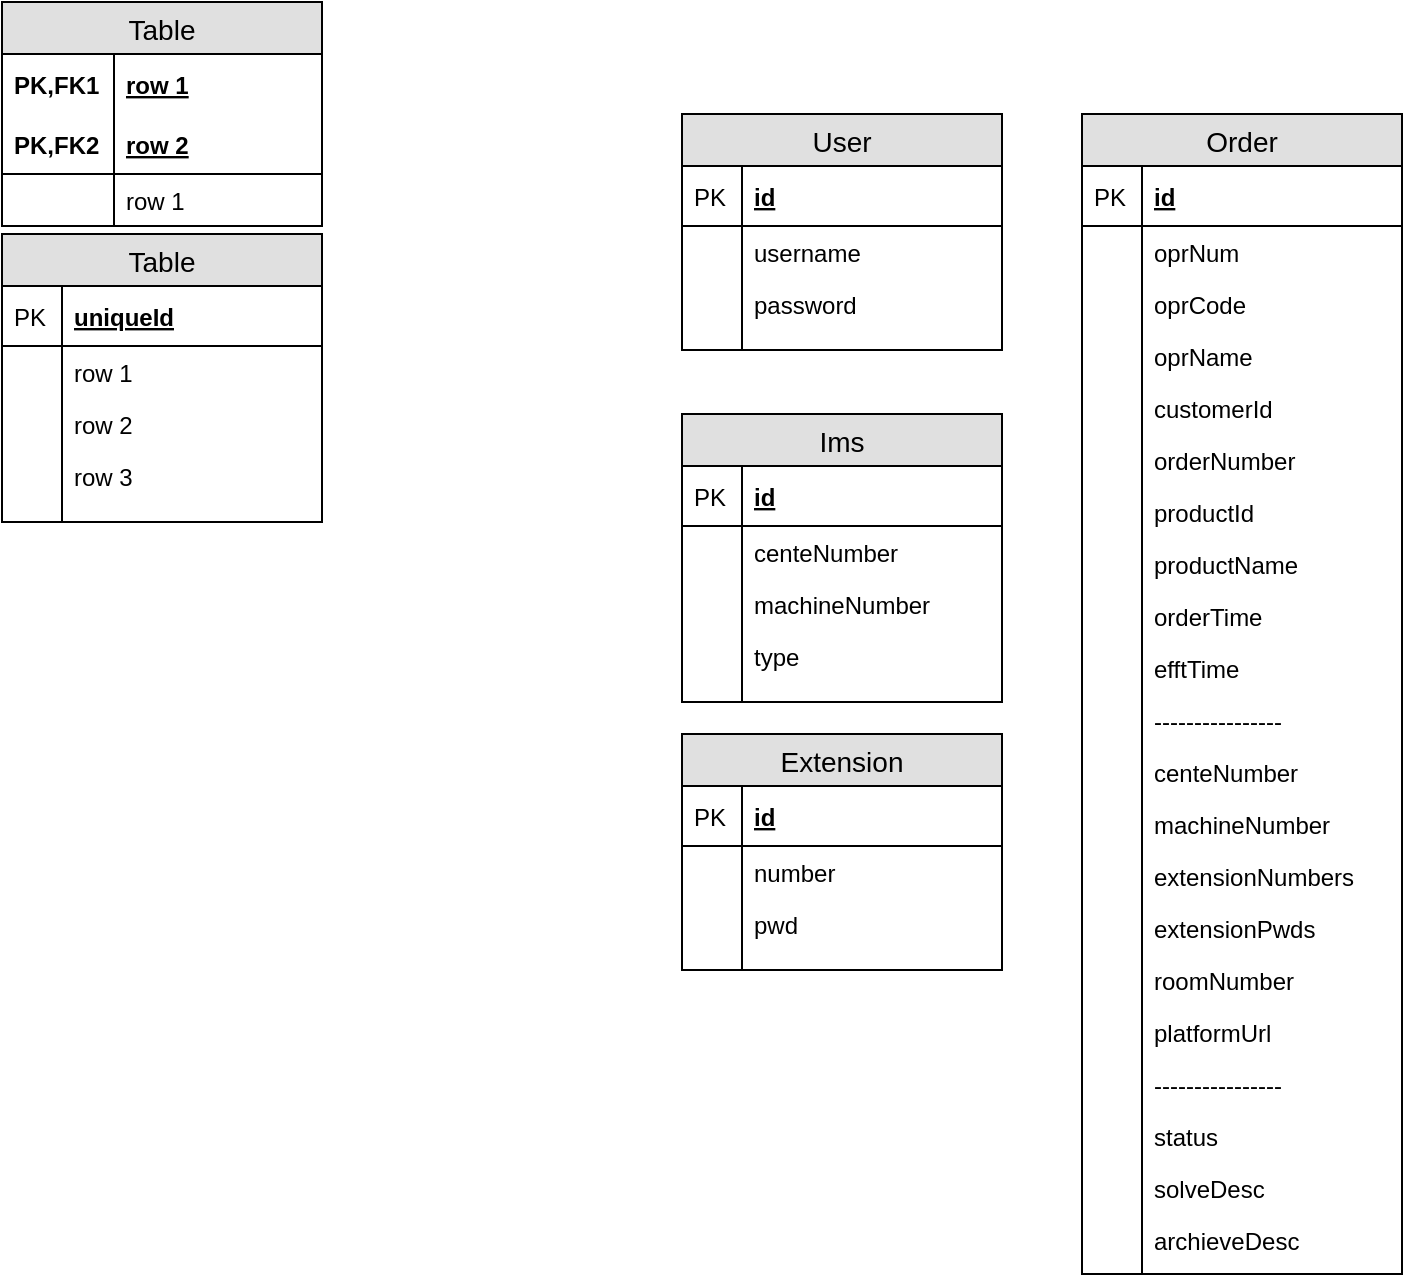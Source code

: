 <mxfile version="12.2.6" type="github" pages="7">
  <diagram id="v2cxOOxOvi4RN6NPUuHO" name="DB-design(E-R)">
    <mxGraphModel dx="1021" dy="580" grid="1" gridSize="10" guides="1" tooltips="1" connect="1" arrows="1" fold="1" page="1" pageScale="1" pageWidth="827" pageHeight="1169" math="0" shadow="0">
      <root>
        <mxCell id="knLgxOQVH4ua5A11gcxq-0"/>
        <mxCell id="knLgxOQVH4ua5A11gcxq-1" parent="knLgxOQVH4ua5A11gcxq-0"/>
        <mxCell id="31vse1RHCqh7vGshv8XD-7" value="Table" style="swimlane;fontStyle=0;childLayout=stackLayout;horizontal=1;startSize=26;fillColor=#e0e0e0;horizontalStack=0;resizeParent=1;resizeParentMax=0;resizeLast=0;collapsible=1;marginBottom=0;swimlaneFillColor=#ffffff;align=center;fontSize=14;" parent="knLgxOQVH4ua5A11gcxq-1" vertex="1">
          <mxGeometry x="20" y="34" width="160" height="112" as="geometry"/>
        </mxCell>
        <mxCell id="31vse1RHCqh7vGshv8XD-8" value="row 1" style="shape=partialRectangle;top=0;left=0;right=0;bottom=0;align=left;verticalAlign=middle;fillColor=none;spacingLeft=60;spacingRight=4;overflow=hidden;rotatable=0;points=[[0,0.5],[1,0.5]];portConstraint=eastwest;dropTarget=0;fontStyle=5;fontSize=12;" parent="31vse1RHCqh7vGshv8XD-7" vertex="1">
          <mxGeometry y="26" width="160" height="30" as="geometry"/>
        </mxCell>
        <mxCell id="31vse1RHCqh7vGshv8XD-9" value="PK,FK1" style="shape=partialRectangle;fontStyle=1;top=0;left=0;bottom=0;fillColor=none;align=left;verticalAlign=middle;spacingLeft=4;spacingRight=4;overflow=hidden;rotatable=0;points=[];portConstraint=eastwest;part=1;fontSize=12;" parent="31vse1RHCqh7vGshv8XD-8" vertex="1" connectable="0">
          <mxGeometry width="56" height="30" as="geometry"/>
        </mxCell>
        <mxCell id="31vse1RHCqh7vGshv8XD-10" value="row 2" style="shape=partialRectangle;top=0;left=0;right=0;bottom=1;align=left;verticalAlign=middle;fillColor=none;spacingLeft=60;spacingRight=4;overflow=hidden;rotatable=0;points=[[0,0.5],[1,0.5]];portConstraint=eastwest;dropTarget=0;fontStyle=5;fontSize=12;" parent="31vse1RHCqh7vGshv8XD-7" vertex="1">
          <mxGeometry y="56" width="160" height="30" as="geometry"/>
        </mxCell>
        <mxCell id="31vse1RHCqh7vGshv8XD-11" value="PK,FK2" style="shape=partialRectangle;fontStyle=1;top=0;left=0;bottom=0;fillColor=none;align=left;verticalAlign=middle;spacingLeft=4;spacingRight=4;overflow=hidden;rotatable=0;points=[];portConstraint=eastwest;part=1;fontSize=12;" parent="31vse1RHCqh7vGshv8XD-10" vertex="1" connectable="0">
          <mxGeometry width="56" height="30" as="geometry"/>
        </mxCell>
        <mxCell id="31vse1RHCqh7vGshv8XD-12" value="row 1" style="shape=partialRectangle;top=0;left=0;right=0;bottom=0;align=left;verticalAlign=top;fillColor=none;spacingLeft=60;spacingRight=4;overflow=hidden;rotatable=0;points=[[0,0.5],[1,0.5]];portConstraint=eastwest;dropTarget=0;fontSize=12;" parent="31vse1RHCqh7vGshv8XD-7" vertex="1">
          <mxGeometry y="86" width="160" height="26" as="geometry"/>
        </mxCell>
        <mxCell id="31vse1RHCqh7vGshv8XD-13" value="" style="shape=partialRectangle;top=0;left=0;bottom=0;fillColor=none;align=left;verticalAlign=top;spacingLeft=4;spacingRight=4;overflow=hidden;rotatable=0;points=[];portConstraint=eastwest;part=1;fontSize=12;" parent="31vse1RHCqh7vGshv8XD-12" vertex="1" connectable="0">
          <mxGeometry width="56" height="26" as="geometry"/>
        </mxCell>
        <mxCell id="31vse1RHCqh7vGshv8XD-14" value="Table" style="swimlane;fontStyle=0;childLayout=stackLayout;horizontal=1;startSize=26;fillColor=#e0e0e0;horizontalStack=0;resizeParent=1;resizeParentMax=0;resizeLast=0;collapsible=1;marginBottom=0;swimlaneFillColor=#ffffff;align=center;fontSize=14;" parent="knLgxOQVH4ua5A11gcxq-1" vertex="1">
          <mxGeometry x="20" y="150" width="160" height="144" as="geometry"/>
        </mxCell>
        <mxCell id="31vse1RHCqh7vGshv8XD-15" value="uniqueId" style="shape=partialRectangle;top=0;left=0;right=0;bottom=1;align=left;verticalAlign=middle;fillColor=none;spacingLeft=34;spacingRight=4;overflow=hidden;rotatable=0;points=[[0,0.5],[1,0.5]];portConstraint=eastwest;dropTarget=0;fontStyle=5;fontSize=12;" parent="31vse1RHCqh7vGshv8XD-14" vertex="1">
          <mxGeometry y="26" width="160" height="30" as="geometry"/>
        </mxCell>
        <mxCell id="31vse1RHCqh7vGshv8XD-16" value="PK" style="shape=partialRectangle;top=0;left=0;bottom=0;fillColor=none;align=left;verticalAlign=middle;spacingLeft=4;spacingRight=4;overflow=hidden;rotatable=0;points=[];portConstraint=eastwest;part=1;fontSize=12;" parent="31vse1RHCqh7vGshv8XD-15" vertex="1" connectable="0">
          <mxGeometry width="30" height="30" as="geometry"/>
        </mxCell>
        <mxCell id="31vse1RHCqh7vGshv8XD-17" value="row 1" style="shape=partialRectangle;top=0;left=0;right=0;bottom=0;align=left;verticalAlign=top;fillColor=none;spacingLeft=34;spacingRight=4;overflow=hidden;rotatable=0;points=[[0,0.5],[1,0.5]];portConstraint=eastwest;dropTarget=0;fontSize=12;" parent="31vse1RHCqh7vGshv8XD-14" vertex="1">
          <mxGeometry y="56" width="160" height="26" as="geometry"/>
        </mxCell>
        <mxCell id="31vse1RHCqh7vGshv8XD-18" value="" style="shape=partialRectangle;top=0;left=0;bottom=0;fillColor=none;align=left;verticalAlign=top;spacingLeft=4;spacingRight=4;overflow=hidden;rotatable=0;points=[];portConstraint=eastwest;part=1;fontSize=12;" parent="31vse1RHCqh7vGshv8XD-17" vertex="1" connectable="0">
          <mxGeometry width="30" height="26" as="geometry"/>
        </mxCell>
        <mxCell id="31vse1RHCqh7vGshv8XD-19" value="row 2" style="shape=partialRectangle;top=0;left=0;right=0;bottom=0;align=left;verticalAlign=top;fillColor=none;spacingLeft=34;spacingRight=4;overflow=hidden;rotatable=0;points=[[0,0.5],[1,0.5]];portConstraint=eastwest;dropTarget=0;fontSize=12;" parent="31vse1RHCqh7vGshv8XD-14" vertex="1">
          <mxGeometry y="82" width="160" height="26" as="geometry"/>
        </mxCell>
        <mxCell id="31vse1RHCqh7vGshv8XD-20" value="" style="shape=partialRectangle;top=0;left=0;bottom=0;fillColor=none;align=left;verticalAlign=top;spacingLeft=4;spacingRight=4;overflow=hidden;rotatable=0;points=[];portConstraint=eastwest;part=1;fontSize=12;" parent="31vse1RHCqh7vGshv8XD-19" vertex="1" connectable="0">
          <mxGeometry width="30" height="26" as="geometry"/>
        </mxCell>
        <mxCell id="31vse1RHCqh7vGshv8XD-21" value="row 3" style="shape=partialRectangle;top=0;left=0;right=0;bottom=0;align=left;verticalAlign=top;fillColor=none;spacingLeft=34;spacingRight=4;overflow=hidden;rotatable=0;points=[[0,0.5],[1,0.5]];portConstraint=eastwest;dropTarget=0;fontSize=12;" parent="31vse1RHCqh7vGshv8XD-14" vertex="1">
          <mxGeometry y="108" width="160" height="26" as="geometry"/>
        </mxCell>
        <mxCell id="31vse1RHCqh7vGshv8XD-22" value="" style="shape=partialRectangle;top=0;left=0;bottom=0;fillColor=none;align=left;verticalAlign=top;spacingLeft=4;spacingRight=4;overflow=hidden;rotatable=0;points=[];portConstraint=eastwest;part=1;fontSize=12;" parent="31vse1RHCqh7vGshv8XD-21" vertex="1" connectable="0">
          <mxGeometry width="30" height="26" as="geometry"/>
        </mxCell>
        <mxCell id="31vse1RHCqh7vGshv8XD-23" value="" style="shape=partialRectangle;top=0;left=0;right=0;bottom=0;align=left;verticalAlign=top;fillColor=none;spacingLeft=34;spacingRight=4;overflow=hidden;rotatable=0;points=[[0,0.5],[1,0.5]];portConstraint=eastwest;dropTarget=0;fontSize=12;" parent="31vse1RHCqh7vGshv8XD-14" vertex="1">
          <mxGeometry y="134" width="160" height="10" as="geometry"/>
        </mxCell>
        <mxCell id="31vse1RHCqh7vGshv8XD-24" value="" style="shape=partialRectangle;top=0;left=0;bottom=0;fillColor=none;align=left;verticalAlign=top;spacingLeft=4;spacingRight=4;overflow=hidden;rotatable=0;points=[];portConstraint=eastwest;part=1;fontSize=12;" parent="31vse1RHCqh7vGshv8XD-23" vertex="1" connectable="0">
          <mxGeometry width="30" height="10" as="geometry"/>
        </mxCell>
        <mxCell id="2OdM6p5OOl1YUlaUxd_V-7" value="User" style="swimlane;fontStyle=0;childLayout=stackLayout;horizontal=1;startSize=26;fillColor=#e0e0e0;horizontalStack=0;resizeParent=1;resizeParentMax=0;resizeLast=0;collapsible=1;marginBottom=0;swimlaneFillColor=#ffffff;align=center;fontSize=14;" parent="knLgxOQVH4ua5A11gcxq-1" vertex="1">
          <mxGeometry x="360" y="90" width="160" height="118" as="geometry">
            <mxRectangle x="400" y="140" width="60" height="26" as="alternateBounds"/>
          </mxGeometry>
        </mxCell>
        <mxCell id="2OdM6p5OOl1YUlaUxd_V-8" value="id" style="shape=partialRectangle;top=0;left=0;right=0;bottom=1;align=left;verticalAlign=middle;fillColor=none;spacingLeft=34;spacingRight=4;overflow=hidden;rotatable=0;points=[[0,0.5],[1,0.5]];portConstraint=eastwest;dropTarget=0;fontStyle=5;fontSize=12;" parent="2OdM6p5OOl1YUlaUxd_V-7" vertex="1">
          <mxGeometry y="26" width="160" height="30" as="geometry"/>
        </mxCell>
        <mxCell id="2OdM6p5OOl1YUlaUxd_V-9" value="PK" style="shape=partialRectangle;top=0;left=0;bottom=0;fillColor=none;align=left;verticalAlign=middle;spacingLeft=4;spacingRight=4;overflow=hidden;rotatable=0;points=[];portConstraint=eastwest;part=1;fontSize=12;" parent="2OdM6p5OOl1YUlaUxd_V-8" vertex="1" connectable="0">
          <mxGeometry width="30" height="30" as="geometry"/>
        </mxCell>
        <mxCell id="2OdM6p5OOl1YUlaUxd_V-10" value="username" style="shape=partialRectangle;top=0;left=0;right=0;bottom=0;align=left;verticalAlign=top;fillColor=none;spacingLeft=34;spacingRight=4;overflow=hidden;rotatable=0;points=[[0,0.5],[1,0.5]];portConstraint=eastwest;dropTarget=0;fontSize=12;" parent="2OdM6p5OOl1YUlaUxd_V-7" vertex="1">
          <mxGeometry y="56" width="160" height="26" as="geometry"/>
        </mxCell>
        <mxCell id="2OdM6p5OOl1YUlaUxd_V-11" value="" style="shape=partialRectangle;top=0;left=0;bottom=0;fillColor=none;align=left;verticalAlign=top;spacingLeft=4;spacingRight=4;overflow=hidden;rotatable=0;points=[];portConstraint=eastwest;part=1;fontSize=12;" parent="2OdM6p5OOl1YUlaUxd_V-10" vertex="1" connectable="0">
          <mxGeometry width="30" height="26" as="geometry"/>
        </mxCell>
        <mxCell id="2OdM6p5OOl1YUlaUxd_V-12" value="password" style="shape=partialRectangle;top=0;left=0;right=0;bottom=0;align=left;verticalAlign=top;fillColor=none;spacingLeft=34;spacingRight=4;overflow=hidden;rotatable=0;points=[[0,0.5],[1,0.5]];portConstraint=eastwest;dropTarget=0;fontSize=12;" parent="2OdM6p5OOl1YUlaUxd_V-7" vertex="1">
          <mxGeometry y="82" width="160" height="26" as="geometry"/>
        </mxCell>
        <mxCell id="2OdM6p5OOl1YUlaUxd_V-13" value="" style="shape=partialRectangle;top=0;left=0;bottom=0;fillColor=none;align=left;verticalAlign=top;spacingLeft=4;spacingRight=4;overflow=hidden;rotatable=0;points=[];portConstraint=eastwest;part=1;fontSize=12;" parent="2OdM6p5OOl1YUlaUxd_V-12" vertex="1" connectable="0">
          <mxGeometry width="30" height="26" as="geometry"/>
        </mxCell>
        <mxCell id="2OdM6p5OOl1YUlaUxd_V-16" value="" style="shape=partialRectangle;top=0;left=0;right=0;bottom=0;align=left;verticalAlign=top;fillColor=none;spacingLeft=34;spacingRight=4;overflow=hidden;rotatable=0;points=[[0,0.5],[1,0.5]];portConstraint=eastwest;dropTarget=0;fontSize=12;" parent="2OdM6p5OOl1YUlaUxd_V-7" vertex="1">
          <mxGeometry y="108" width="160" height="10" as="geometry"/>
        </mxCell>
        <mxCell id="2OdM6p5OOl1YUlaUxd_V-17" value="" style="shape=partialRectangle;top=0;left=0;bottom=0;fillColor=none;align=left;verticalAlign=top;spacingLeft=4;spacingRight=4;overflow=hidden;rotatable=0;points=[];portConstraint=eastwest;part=1;fontSize=12;" parent="2OdM6p5OOl1YUlaUxd_V-16" vertex="1" connectable="0">
          <mxGeometry width="30" height="10" as="geometry"/>
        </mxCell>
        <mxCell id="2OdM6p5OOl1YUlaUxd_V-18" value="Order" style="swimlane;fontStyle=0;childLayout=stackLayout;horizontal=1;startSize=26;fillColor=#e0e0e0;horizontalStack=0;resizeParent=1;resizeParentMax=0;resizeLast=0;collapsible=1;marginBottom=0;swimlaneFillColor=#ffffff;align=center;fontSize=14;" parent="knLgxOQVH4ua5A11gcxq-1" vertex="1">
          <mxGeometry x="560" y="90" width="160" height="580" as="geometry">
            <mxRectangle x="390" y="40" width="60" height="26" as="alternateBounds"/>
          </mxGeometry>
        </mxCell>
        <mxCell id="2OdM6p5OOl1YUlaUxd_V-19" value="id" style="shape=partialRectangle;top=0;left=0;right=0;bottom=1;align=left;verticalAlign=middle;fillColor=none;spacingLeft=34;spacingRight=4;overflow=hidden;rotatable=0;points=[[0,0.5],[1,0.5]];portConstraint=eastwest;dropTarget=0;fontStyle=5;fontSize=12;" parent="2OdM6p5OOl1YUlaUxd_V-18" vertex="1">
          <mxGeometry y="26" width="160" height="30" as="geometry"/>
        </mxCell>
        <mxCell id="2OdM6p5OOl1YUlaUxd_V-20" value="PK" style="shape=partialRectangle;top=0;left=0;bottom=0;fillColor=none;align=left;verticalAlign=middle;spacingLeft=4;spacingRight=4;overflow=hidden;rotatable=0;points=[];portConstraint=eastwest;part=1;fontSize=12;" parent="2OdM6p5OOl1YUlaUxd_V-19" vertex="1" connectable="0">
          <mxGeometry width="30" height="30" as="geometry"/>
        </mxCell>
        <mxCell id="2OdM6p5OOl1YUlaUxd_V-21" value="oprNum" style="shape=partialRectangle;top=0;left=0;right=0;bottom=0;align=left;verticalAlign=top;fillColor=none;spacingLeft=34;spacingRight=4;overflow=hidden;rotatable=0;points=[[0,0.5],[1,0.5]];portConstraint=eastwest;dropTarget=0;fontSize=12;" parent="2OdM6p5OOl1YUlaUxd_V-18" vertex="1">
          <mxGeometry y="56" width="160" height="26" as="geometry"/>
        </mxCell>
        <mxCell id="2OdM6p5OOl1YUlaUxd_V-22" value="" style="shape=partialRectangle;top=0;left=0;bottom=0;fillColor=none;align=left;verticalAlign=top;spacingLeft=4;spacingRight=4;overflow=hidden;rotatable=0;points=[];portConstraint=eastwest;part=1;fontSize=12;" parent="2OdM6p5OOl1YUlaUxd_V-21" vertex="1" connectable="0">
          <mxGeometry width="30" height="26" as="geometry"/>
        </mxCell>
        <mxCell id="2OdM6p5OOl1YUlaUxd_V-23" value="oprCode" style="shape=partialRectangle;top=0;left=0;right=0;bottom=0;align=left;verticalAlign=top;fillColor=none;spacingLeft=34;spacingRight=4;overflow=hidden;rotatable=0;points=[[0,0.5],[1,0.5]];portConstraint=eastwest;dropTarget=0;fontSize=12;" parent="2OdM6p5OOl1YUlaUxd_V-18" vertex="1">
          <mxGeometry y="82" width="160" height="26" as="geometry"/>
        </mxCell>
        <mxCell id="2OdM6p5OOl1YUlaUxd_V-24" value="" style="shape=partialRectangle;top=0;left=0;bottom=0;fillColor=none;align=left;verticalAlign=top;spacingLeft=4;spacingRight=4;overflow=hidden;rotatable=0;points=[];portConstraint=eastwest;part=1;fontSize=12;" parent="2OdM6p5OOl1YUlaUxd_V-23" vertex="1" connectable="0">
          <mxGeometry width="30" height="26" as="geometry"/>
        </mxCell>
        <mxCell id="zYhkwCgTJ_q7uTpAstGc-0" value="oprName" style="shape=partialRectangle;top=0;left=0;right=0;bottom=0;align=left;verticalAlign=top;fillColor=none;spacingLeft=34;spacingRight=4;overflow=hidden;rotatable=0;points=[[0,0.5],[1,0.5]];portConstraint=eastwest;dropTarget=0;fontSize=12;" parent="2OdM6p5OOl1YUlaUxd_V-18" vertex="1">
          <mxGeometry y="108" width="160" height="26" as="geometry"/>
        </mxCell>
        <mxCell id="zYhkwCgTJ_q7uTpAstGc-1" value="" style="shape=partialRectangle;top=0;left=0;bottom=0;fillColor=none;align=left;verticalAlign=top;spacingLeft=4;spacingRight=4;overflow=hidden;rotatable=0;points=[];portConstraint=eastwest;part=1;fontSize=12;" parent="zYhkwCgTJ_q7uTpAstGc-0" vertex="1" connectable="0">
          <mxGeometry width="30" height="26" as="geometry"/>
        </mxCell>
        <mxCell id="2OdM6p5OOl1YUlaUxd_V-25" value="customerId" style="shape=partialRectangle;top=0;left=0;right=0;bottom=0;align=left;verticalAlign=top;fillColor=none;spacingLeft=34;spacingRight=4;overflow=hidden;rotatable=0;points=[[0,0.5],[1,0.5]];portConstraint=eastwest;dropTarget=0;fontSize=12;" parent="2OdM6p5OOl1YUlaUxd_V-18" vertex="1">
          <mxGeometry y="134" width="160" height="26" as="geometry"/>
        </mxCell>
        <mxCell id="2OdM6p5OOl1YUlaUxd_V-26" value="" style="shape=partialRectangle;top=0;left=0;bottom=0;fillColor=none;align=left;verticalAlign=top;spacingLeft=4;spacingRight=4;overflow=hidden;rotatable=0;points=[];portConstraint=eastwest;part=1;fontSize=12;" parent="2OdM6p5OOl1YUlaUxd_V-25" vertex="1" connectable="0">
          <mxGeometry width="30" height="26" as="geometry"/>
        </mxCell>
        <mxCell id="n8VMKorCaRsL6obN0y5j-4" value="orderNumber" style="shape=partialRectangle;top=0;left=0;right=0;bottom=0;align=left;verticalAlign=top;fillColor=none;spacingLeft=34;spacingRight=4;overflow=hidden;rotatable=0;points=[[0,0.5],[1,0.5]];portConstraint=eastwest;dropTarget=0;fontSize=12;" parent="2OdM6p5OOl1YUlaUxd_V-18" vertex="1">
          <mxGeometry y="160" width="160" height="26" as="geometry"/>
        </mxCell>
        <mxCell id="n8VMKorCaRsL6obN0y5j-5" value="" style="shape=partialRectangle;top=0;left=0;bottom=0;fillColor=none;align=left;verticalAlign=top;spacingLeft=4;spacingRight=4;overflow=hidden;rotatable=0;points=[];portConstraint=eastwest;part=1;fontSize=12;" parent="n8VMKorCaRsL6obN0y5j-4" vertex="1" connectable="0">
          <mxGeometry width="30" height="26" as="geometry"/>
        </mxCell>
        <mxCell id="n8VMKorCaRsL6obN0y5j-6" value="productId" style="shape=partialRectangle;top=0;left=0;right=0;bottom=0;align=left;verticalAlign=top;fillColor=none;spacingLeft=34;spacingRight=4;overflow=hidden;rotatable=0;points=[[0,0.5],[1,0.5]];portConstraint=eastwest;dropTarget=0;fontSize=12;" parent="2OdM6p5OOl1YUlaUxd_V-18" vertex="1">
          <mxGeometry y="186" width="160" height="26" as="geometry"/>
        </mxCell>
        <mxCell id="n8VMKorCaRsL6obN0y5j-7" value="" style="shape=partialRectangle;top=0;left=0;bottom=0;fillColor=none;align=left;verticalAlign=top;spacingLeft=4;spacingRight=4;overflow=hidden;rotatable=0;points=[];portConstraint=eastwest;part=1;fontSize=12;" parent="n8VMKorCaRsL6obN0y5j-6" vertex="1" connectable="0">
          <mxGeometry width="30" height="26" as="geometry"/>
        </mxCell>
        <mxCell id="zYhkwCgTJ_q7uTpAstGc-2" value="productName" style="shape=partialRectangle;top=0;left=0;right=0;bottom=0;align=left;verticalAlign=top;fillColor=none;spacingLeft=34;spacingRight=4;overflow=hidden;rotatable=0;points=[[0,0.5],[1,0.5]];portConstraint=eastwest;dropTarget=0;fontSize=12;" parent="2OdM6p5OOl1YUlaUxd_V-18" vertex="1">
          <mxGeometry y="212" width="160" height="26" as="geometry"/>
        </mxCell>
        <mxCell id="zYhkwCgTJ_q7uTpAstGc-3" value="" style="shape=partialRectangle;top=0;left=0;bottom=0;fillColor=none;align=left;verticalAlign=top;spacingLeft=4;spacingRight=4;overflow=hidden;rotatable=0;points=[];portConstraint=eastwest;part=1;fontSize=12;" parent="zYhkwCgTJ_q7uTpAstGc-2" vertex="1" connectable="0">
          <mxGeometry width="30" height="26" as="geometry"/>
        </mxCell>
        <mxCell id="n8VMKorCaRsL6obN0y5j-8" value="orderTime" style="shape=partialRectangle;top=0;left=0;right=0;bottom=0;align=left;verticalAlign=top;fillColor=none;spacingLeft=34;spacingRight=4;overflow=hidden;rotatable=0;points=[[0,0.5],[1,0.5]];portConstraint=eastwest;dropTarget=0;fontSize=12;" parent="2OdM6p5OOl1YUlaUxd_V-18" vertex="1">
          <mxGeometry y="238" width="160" height="26" as="geometry"/>
        </mxCell>
        <mxCell id="n8VMKorCaRsL6obN0y5j-9" value="" style="shape=partialRectangle;top=0;left=0;bottom=0;fillColor=none;align=left;verticalAlign=top;spacingLeft=4;spacingRight=4;overflow=hidden;rotatable=0;points=[];portConstraint=eastwest;part=1;fontSize=12;" parent="n8VMKorCaRsL6obN0y5j-8" vertex="1" connectable="0">
          <mxGeometry width="30" height="26" as="geometry"/>
        </mxCell>
        <mxCell id="n8VMKorCaRsL6obN0y5j-10" value="efftTime" style="shape=partialRectangle;top=0;left=0;right=0;bottom=0;align=left;verticalAlign=top;fillColor=none;spacingLeft=34;spacingRight=4;overflow=hidden;rotatable=0;points=[[0,0.5],[1,0.5]];portConstraint=eastwest;dropTarget=0;fontSize=12;" parent="2OdM6p5OOl1YUlaUxd_V-18" vertex="1">
          <mxGeometry y="264" width="160" height="26" as="geometry"/>
        </mxCell>
        <mxCell id="n8VMKorCaRsL6obN0y5j-11" value="" style="shape=partialRectangle;top=0;left=0;bottom=0;fillColor=none;align=left;verticalAlign=top;spacingLeft=4;spacingRight=4;overflow=hidden;rotatable=0;points=[];portConstraint=eastwest;part=1;fontSize=12;" parent="n8VMKorCaRsL6obN0y5j-10" vertex="1" connectable="0">
          <mxGeometry width="30" height="26" as="geometry"/>
        </mxCell>
        <mxCell id="n8VMKorCaRsL6obN0y5j-22" value="----------------" style="shape=partialRectangle;top=0;left=0;right=0;bottom=0;align=left;verticalAlign=top;fillColor=none;spacingLeft=34;spacingRight=4;overflow=hidden;rotatable=0;points=[[0,0.5],[1,0.5]];portConstraint=eastwest;dropTarget=0;fontSize=12;" parent="2OdM6p5OOl1YUlaUxd_V-18" vertex="1">
          <mxGeometry y="290" width="160" height="26" as="geometry"/>
        </mxCell>
        <mxCell id="n8VMKorCaRsL6obN0y5j-23" value="" style="shape=partialRectangle;top=0;left=0;bottom=0;fillColor=none;align=left;verticalAlign=top;spacingLeft=4;spacingRight=4;overflow=hidden;rotatable=0;points=[];portConstraint=eastwest;part=1;fontSize=12;" parent="n8VMKorCaRsL6obN0y5j-22" vertex="1" connectable="0">
          <mxGeometry width="30" height="26" as="geometry"/>
        </mxCell>
        <mxCell id="n8VMKorCaRsL6obN0y5j-24" value="centeNumber" style="shape=partialRectangle;top=0;left=0;right=0;bottom=0;align=left;verticalAlign=top;fillColor=none;spacingLeft=34;spacingRight=4;overflow=hidden;rotatable=0;points=[[0,0.5],[1,0.5]];portConstraint=eastwest;dropTarget=0;fontSize=12;" parent="2OdM6p5OOl1YUlaUxd_V-18" vertex="1">
          <mxGeometry y="316" width="160" height="26" as="geometry"/>
        </mxCell>
        <mxCell id="n8VMKorCaRsL6obN0y5j-25" value="" style="shape=partialRectangle;top=0;left=0;bottom=0;fillColor=none;align=left;verticalAlign=top;spacingLeft=4;spacingRight=4;overflow=hidden;rotatable=0;points=[];portConstraint=eastwest;part=1;fontSize=12;" parent="n8VMKorCaRsL6obN0y5j-24" vertex="1" connectable="0">
          <mxGeometry width="30" height="26" as="geometry"/>
        </mxCell>
        <mxCell id="n8VMKorCaRsL6obN0y5j-26" value="machineNumber" style="shape=partialRectangle;top=0;left=0;right=0;bottom=0;align=left;verticalAlign=top;fillColor=none;spacingLeft=34;spacingRight=4;overflow=hidden;rotatable=0;points=[[0,0.5],[1,0.5]];portConstraint=eastwest;dropTarget=0;fontSize=12;" parent="2OdM6p5OOl1YUlaUxd_V-18" vertex="1">
          <mxGeometry y="342" width="160" height="26" as="geometry"/>
        </mxCell>
        <mxCell id="n8VMKorCaRsL6obN0y5j-27" value="" style="shape=partialRectangle;top=0;left=0;bottom=0;fillColor=none;align=left;verticalAlign=top;spacingLeft=4;spacingRight=4;overflow=hidden;rotatable=0;points=[];portConstraint=eastwest;part=1;fontSize=12;" parent="n8VMKorCaRsL6obN0y5j-26" vertex="1" connectable="0">
          <mxGeometry width="30" height="26" as="geometry"/>
        </mxCell>
        <mxCell id="n8VMKorCaRsL6obN0y5j-28" value="extensionNumbers" style="shape=partialRectangle;top=0;left=0;right=0;bottom=0;align=left;verticalAlign=top;fillColor=none;spacingLeft=34;spacingRight=4;overflow=hidden;rotatable=0;points=[[0,0.5],[1,0.5]];portConstraint=eastwest;dropTarget=0;fontSize=12;" parent="2OdM6p5OOl1YUlaUxd_V-18" vertex="1">
          <mxGeometry y="368" width="160" height="26" as="geometry"/>
        </mxCell>
        <mxCell id="n8VMKorCaRsL6obN0y5j-29" value="" style="shape=partialRectangle;top=0;left=0;bottom=0;fillColor=none;align=left;verticalAlign=top;spacingLeft=4;spacingRight=4;overflow=hidden;rotatable=0;points=[];portConstraint=eastwest;part=1;fontSize=12;" parent="n8VMKorCaRsL6obN0y5j-28" vertex="1" connectable="0">
          <mxGeometry width="30" height="26" as="geometry"/>
        </mxCell>
        <mxCell id="n8VMKorCaRsL6obN0y5j-30" value="extensionPwds" style="shape=partialRectangle;top=0;left=0;right=0;bottom=0;align=left;verticalAlign=top;fillColor=none;spacingLeft=34;spacingRight=4;overflow=hidden;rotatable=0;points=[[0,0.5],[1,0.5]];portConstraint=eastwest;dropTarget=0;fontSize=12;" parent="2OdM6p5OOl1YUlaUxd_V-18" vertex="1">
          <mxGeometry y="394" width="160" height="26" as="geometry"/>
        </mxCell>
        <mxCell id="n8VMKorCaRsL6obN0y5j-31" value="" style="shape=partialRectangle;top=0;left=0;bottom=0;fillColor=none;align=left;verticalAlign=top;spacingLeft=4;spacingRight=4;overflow=hidden;rotatable=0;points=[];portConstraint=eastwest;part=1;fontSize=12;" parent="n8VMKorCaRsL6obN0y5j-30" vertex="1" connectable="0">
          <mxGeometry width="30" height="26" as="geometry"/>
        </mxCell>
        <mxCell id="n8VMKorCaRsL6obN0y5j-32" value="roomNumber" style="shape=partialRectangle;top=0;left=0;right=0;bottom=0;align=left;verticalAlign=top;fillColor=none;spacingLeft=34;spacingRight=4;overflow=hidden;rotatable=0;points=[[0,0.5],[1,0.5]];portConstraint=eastwest;dropTarget=0;fontSize=12;" parent="2OdM6p5OOl1YUlaUxd_V-18" vertex="1">
          <mxGeometry y="420" width="160" height="26" as="geometry"/>
        </mxCell>
        <mxCell id="n8VMKorCaRsL6obN0y5j-33" value="" style="shape=partialRectangle;top=0;left=0;bottom=0;fillColor=none;align=left;verticalAlign=top;spacingLeft=4;spacingRight=4;overflow=hidden;rotatable=0;points=[];portConstraint=eastwest;part=1;fontSize=12;" parent="n8VMKorCaRsL6obN0y5j-32" vertex="1" connectable="0">
          <mxGeometry width="30" height="26" as="geometry"/>
        </mxCell>
        <mxCell id="n8VMKorCaRsL6obN0y5j-34" value="platformUrl" style="shape=partialRectangle;top=0;left=0;right=0;bottom=0;align=left;verticalAlign=top;fillColor=none;spacingLeft=34;spacingRight=4;overflow=hidden;rotatable=0;points=[[0,0.5],[1,0.5]];portConstraint=eastwest;dropTarget=0;fontSize=12;" parent="2OdM6p5OOl1YUlaUxd_V-18" vertex="1">
          <mxGeometry y="446" width="160" height="26" as="geometry"/>
        </mxCell>
        <mxCell id="n8VMKorCaRsL6obN0y5j-35" value="" style="shape=partialRectangle;top=0;left=0;bottom=0;fillColor=none;align=left;verticalAlign=top;spacingLeft=4;spacingRight=4;overflow=hidden;rotatable=0;points=[];portConstraint=eastwest;part=1;fontSize=12;" parent="n8VMKorCaRsL6obN0y5j-34" vertex="1" connectable="0">
          <mxGeometry width="30" height="26" as="geometry"/>
        </mxCell>
        <mxCell id="n8VMKorCaRsL6obN0y5j-14" value="----------------" style="shape=partialRectangle;top=0;left=0;right=0;bottom=0;align=left;verticalAlign=top;fillColor=none;spacingLeft=34;spacingRight=4;overflow=hidden;rotatable=0;points=[[0,0.5],[1,0.5]];portConstraint=eastwest;dropTarget=0;fontSize=12;" parent="2OdM6p5OOl1YUlaUxd_V-18" vertex="1">
          <mxGeometry y="472" width="160" height="26" as="geometry"/>
        </mxCell>
        <mxCell id="n8VMKorCaRsL6obN0y5j-15" value="" style="shape=partialRectangle;top=0;left=0;bottom=0;fillColor=none;align=left;verticalAlign=top;spacingLeft=4;spacingRight=4;overflow=hidden;rotatable=0;points=[];portConstraint=eastwest;part=1;fontSize=12;" parent="n8VMKorCaRsL6obN0y5j-14" vertex="1" connectable="0">
          <mxGeometry width="30" height="26" as="geometry"/>
        </mxCell>
        <mxCell id="n8VMKorCaRsL6obN0y5j-16" value="status" style="shape=partialRectangle;top=0;left=0;right=0;bottom=0;align=left;verticalAlign=top;fillColor=none;spacingLeft=34;spacingRight=4;overflow=hidden;rotatable=0;points=[[0,0.5],[1,0.5]];portConstraint=eastwest;dropTarget=0;fontSize=12;" parent="2OdM6p5OOl1YUlaUxd_V-18" vertex="1">
          <mxGeometry y="498" width="160" height="26" as="geometry"/>
        </mxCell>
        <mxCell id="n8VMKorCaRsL6obN0y5j-17" value="" style="shape=partialRectangle;top=0;left=0;bottom=0;fillColor=none;align=left;verticalAlign=top;spacingLeft=4;spacingRight=4;overflow=hidden;rotatable=0;points=[];portConstraint=eastwest;part=1;fontSize=12;" parent="n8VMKorCaRsL6obN0y5j-16" vertex="1" connectable="0">
          <mxGeometry width="30" height="26" as="geometry"/>
        </mxCell>
        <mxCell id="n8VMKorCaRsL6obN0y5j-18" value="solveDesc" style="shape=partialRectangle;top=0;left=0;right=0;bottom=0;align=left;verticalAlign=top;fillColor=none;spacingLeft=34;spacingRight=4;overflow=hidden;rotatable=0;points=[[0,0.5],[1,0.5]];portConstraint=eastwest;dropTarget=0;fontSize=12;" parent="2OdM6p5OOl1YUlaUxd_V-18" vertex="1">
          <mxGeometry y="524" width="160" height="26" as="geometry"/>
        </mxCell>
        <mxCell id="n8VMKorCaRsL6obN0y5j-19" value="" style="shape=partialRectangle;top=0;left=0;bottom=0;fillColor=none;align=left;verticalAlign=top;spacingLeft=4;spacingRight=4;overflow=hidden;rotatable=0;points=[];portConstraint=eastwest;part=1;fontSize=12;" parent="n8VMKorCaRsL6obN0y5j-18" vertex="1" connectable="0">
          <mxGeometry width="30" height="26" as="geometry"/>
        </mxCell>
        <mxCell id="n8VMKorCaRsL6obN0y5j-20" value="archieveDesc" style="shape=partialRectangle;top=0;left=0;right=0;bottom=0;align=left;verticalAlign=top;fillColor=none;spacingLeft=34;spacingRight=4;overflow=hidden;rotatable=0;points=[[0,0.5],[1,0.5]];portConstraint=eastwest;dropTarget=0;fontSize=12;" parent="2OdM6p5OOl1YUlaUxd_V-18" vertex="1">
          <mxGeometry y="550" width="160" height="26" as="geometry"/>
        </mxCell>
        <mxCell id="n8VMKorCaRsL6obN0y5j-21" value="" style="shape=partialRectangle;top=0;left=0;bottom=0;fillColor=none;align=left;verticalAlign=top;spacingLeft=4;spacingRight=4;overflow=hidden;rotatable=0;points=[];portConstraint=eastwest;part=1;fontSize=12;" parent="n8VMKorCaRsL6obN0y5j-20" vertex="1" connectable="0">
          <mxGeometry width="30" height="26" as="geometry"/>
        </mxCell>
        <mxCell id="2OdM6p5OOl1YUlaUxd_V-27" value="" style="shape=partialRectangle;top=0;left=0;right=0;bottom=0;align=left;verticalAlign=top;fillColor=none;spacingLeft=34;spacingRight=4;overflow=hidden;rotatable=0;points=[[0,0.5],[1,0.5]];portConstraint=eastwest;dropTarget=0;fontSize=12;" parent="2OdM6p5OOl1YUlaUxd_V-18" vertex="1">
          <mxGeometry y="576" width="160" height="4" as="geometry"/>
        </mxCell>
        <mxCell id="2OdM6p5OOl1YUlaUxd_V-28" value="" style="shape=partialRectangle;top=0;left=0;bottom=0;fillColor=none;align=left;verticalAlign=top;spacingLeft=4;spacingRight=4;overflow=hidden;rotatable=0;points=[];portConstraint=eastwest;part=1;fontSize=12;" parent="2OdM6p5OOl1YUlaUxd_V-27" vertex="1" connectable="0">
          <mxGeometry width="30" height="4" as="geometry"/>
        </mxCell>
        <mxCell id="3Ca0XTNY6jD7H4Aljiov-7" value="Ims" style="swimlane;fontStyle=0;childLayout=stackLayout;horizontal=1;startSize=26;fillColor=#e0e0e0;horizontalStack=0;resizeParent=1;resizeParentMax=0;resizeLast=0;collapsible=1;marginBottom=0;swimlaneFillColor=#ffffff;align=center;fontSize=14;" parent="knLgxOQVH4ua5A11gcxq-1" vertex="1">
          <mxGeometry x="360" y="240" width="160" height="144" as="geometry"/>
        </mxCell>
        <mxCell id="3Ca0XTNY6jD7H4Aljiov-8" value="id" style="shape=partialRectangle;top=0;left=0;right=0;bottom=1;align=left;verticalAlign=middle;fillColor=none;spacingLeft=34;spacingRight=4;overflow=hidden;rotatable=0;points=[[0,0.5],[1,0.5]];portConstraint=eastwest;dropTarget=0;fontStyle=5;fontSize=12;" parent="3Ca0XTNY6jD7H4Aljiov-7" vertex="1">
          <mxGeometry y="26" width="160" height="30" as="geometry"/>
        </mxCell>
        <mxCell id="3Ca0XTNY6jD7H4Aljiov-9" value="PK" style="shape=partialRectangle;top=0;left=0;bottom=0;fillColor=none;align=left;verticalAlign=middle;spacingLeft=4;spacingRight=4;overflow=hidden;rotatable=0;points=[];portConstraint=eastwest;part=1;fontSize=12;" parent="3Ca0XTNY6jD7H4Aljiov-8" vertex="1" connectable="0">
          <mxGeometry width="30" height="30" as="geometry"/>
        </mxCell>
        <mxCell id="3Ca0XTNY6jD7H4Aljiov-10" value="centeNumber" style="shape=partialRectangle;top=0;left=0;right=0;bottom=0;align=left;verticalAlign=top;fillColor=none;spacingLeft=34;spacingRight=4;overflow=hidden;rotatable=0;points=[[0,0.5],[1,0.5]];portConstraint=eastwest;dropTarget=0;fontSize=12;" parent="3Ca0XTNY6jD7H4Aljiov-7" vertex="1">
          <mxGeometry y="56" width="160" height="26" as="geometry"/>
        </mxCell>
        <mxCell id="3Ca0XTNY6jD7H4Aljiov-11" value="" style="shape=partialRectangle;top=0;left=0;bottom=0;fillColor=none;align=left;verticalAlign=top;spacingLeft=4;spacingRight=4;overflow=hidden;rotatable=0;points=[];portConstraint=eastwest;part=1;fontSize=12;" parent="3Ca0XTNY6jD7H4Aljiov-10" vertex="1" connectable="0">
          <mxGeometry width="30" height="26" as="geometry"/>
        </mxCell>
        <mxCell id="3Ca0XTNY6jD7H4Aljiov-12" value="machineNumber" style="shape=partialRectangle;top=0;left=0;right=0;bottom=0;align=left;verticalAlign=top;fillColor=none;spacingLeft=34;spacingRight=4;overflow=hidden;rotatable=0;points=[[0,0.5],[1,0.5]];portConstraint=eastwest;dropTarget=0;fontSize=12;" parent="3Ca0XTNY6jD7H4Aljiov-7" vertex="1">
          <mxGeometry y="82" width="160" height="26" as="geometry"/>
        </mxCell>
        <mxCell id="3Ca0XTNY6jD7H4Aljiov-13" value="" style="shape=partialRectangle;top=0;left=0;bottom=0;fillColor=none;align=left;verticalAlign=top;spacingLeft=4;spacingRight=4;overflow=hidden;rotatable=0;points=[];portConstraint=eastwest;part=1;fontSize=12;" parent="3Ca0XTNY6jD7H4Aljiov-12" vertex="1" connectable="0">
          <mxGeometry width="30" height="26" as="geometry"/>
        </mxCell>
        <mxCell id="3Ca0XTNY6jD7H4Aljiov-14" value="type" style="shape=partialRectangle;top=0;left=0;right=0;bottom=0;align=left;verticalAlign=top;fillColor=none;spacingLeft=34;spacingRight=4;overflow=hidden;rotatable=0;points=[[0,0.5],[1,0.5]];portConstraint=eastwest;dropTarget=0;fontSize=12;" parent="3Ca0XTNY6jD7H4Aljiov-7" vertex="1">
          <mxGeometry y="108" width="160" height="26" as="geometry"/>
        </mxCell>
        <mxCell id="3Ca0XTNY6jD7H4Aljiov-15" value="" style="shape=partialRectangle;top=0;left=0;bottom=0;fillColor=none;align=left;verticalAlign=top;spacingLeft=4;spacingRight=4;overflow=hidden;rotatable=0;points=[];portConstraint=eastwest;part=1;fontSize=12;" parent="3Ca0XTNY6jD7H4Aljiov-14" vertex="1" connectable="0">
          <mxGeometry width="30" height="26" as="geometry"/>
        </mxCell>
        <mxCell id="3Ca0XTNY6jD7H4Aljiov-16" value="" style="shape=partialRectangle;top=0;left=0;right=0;bottom=0;align=left;verticalAlign=top;fillColor=none;spacingLeft=34;spacingRight=4;overflow=hidden;rotatable=0;points=[[0,0.5],[1,0.5]];portConstraint=eastwest;dropTarget=0;fontSize=12;" parent="3Ca0XTNY6jD7H4Aljiov-7" vertex="1">
          <mxGeometry y="134" width="160" height="10" as="geometry"/>
        </mxCell>
        <mxCell id="3Ca0XTNY6jD7H4Aljiov-17" value="" style="shape=partialRectangle;top=0;left=0;bottom=0;fillColor=none;align=left;verticalAlign=top;spacingLeft=4;spacingRight=4;overflow=hidden;rotatable=0;points=[];portConstraint=eastwest;part=1;fontSize=12;" parent="3Ca0XTNY6jD7H4Aljiov-16" vertex="1" connectable="0">
          <mxGeometry width="30" height="10" as="geometry"/>
        </mxCell>
        <mxCell id="3Ca0XTNY6jD7H4Aljiov-18" value="Extension" style="swimlane;fontStyle=0;childLayout=stackLayout;horizontal=1;startSize=26;fillColor=#e0e0e0;horizontalStack=0;resizeParent=1;resizeParentMax=0;resizeLast=0;collapsible=1;marginBottom=0;swimlaneFillColor=#ffffff;align=center;fontSize=14;" parent="knLgxOQVH4ua5A11gcxq-1" vertex="1">
          <mxGeometry x="360" y="400" width="160" height="118" as="geometry"/>
        </mxCell>
        <mxCell id="3Ca0XTNY6jD7H4Aljiov-19" value="id" style="shape=partialRectangle;top=0;left=0;right=0;bottom=1;align=left;verticalAlign=middle;fillColor=none;spacingLeft=34;spacingRight=4;overflow=hidden;rotatable=0;points=[[0,0.5],[1,0.5]];portConstraint=eastwest;dropTarget=0;fontStyle=5;fontSize=12;" parent="3Ca0XTNY6jD7H4Aljiov-18" vertex="1">
          <mxGeometry y="26" width="160" height="30" as="geometry"/>
        </mxCell>
        <mxCell id="3Ca0XTNY6jD7H4Aljiov-20" value="PK" style="shape=partialRectangle;top=0;left=0;bottom=0;fillColor=none;align=left;verticalAlign=middle;spacingLeft=4;spacingRight=4;overflow=hidden;rotatable=0;points=[];portConstraint=eastwest;part=1;fontSize=12;" parent="3Ca0XTNY6jD7H4Aljiov-19" vertex="1" connectable="0">
          <mxGeometry width="30" height="30" as="geometry"/>
        </mxCell>
        <mxCell id="3Ca0XTNY6jD7H4Aljiov-21" value="number" style="shape=partialRectangle;top=0;left=0;right=0;bottom=0;align=left;verticalAlign=top;fillColor=none;spacingLeft=34;spacingRight=4;overflow=hidden;rotatable=0;points=[[0,0.5],[1,0.5]];portConstraint=eastwest;dropTarget=0;fontSize=12;" parent="3Ca0XTNY6jD7H4Aljiov-18" vertex="1">
          <mxGeometry y="56" width="160" height="26" as="geometry"/>
        </mxCell>
        <mxCell id="3Ca0XTNY6jD7H4Aljiov-22" value="" style="shape=partialRectangle;top=0;left=0;bottom=0;fillColor=none;align=left;verticalAlign=top;spacingLeft=4;spacingRight=4;overflow=hidden;rotatable=0;points=[];portConstraint=eastwest;part=1;fontSize=12;" parent="3Ca0XTNY6jD7H4Aljiov-21" vertex="1" connectable="0">
          <mxGeometry width="30" height="26" as="geometry"/>
        </mxCell>
        <mxCell id="3Ca0XTNY6jD7H4Aljiov-23" value="pwd" style="shape=partialRectangle;top=0;left=0;right=0;bottom=0;align=left;verticalAlign=top;fillColor=none;spacingLeft=34;spacingRight=4;overflow=hidden;rotatable=0;points=[[0,0.5],[1,0.5]];portConstraint=eastwest;dropTarget=0;fontSize=12;" parent="3Ca0XTNY6jD7H4Aljiov-18" vertex="1">
          <mxGeometry y="82" width="160" height="26" as="geometry"/>
        </mxCell>
        <mxCell id="3Ca0XTNY6jD7H4Aljiov-24" value="" style="shape=partialRectangle;top=0;left=0;bottom=0;fillColor=none;align=left;verticalAlign=top;spacingLeft=4;spacingRight=4;overflow=hidden;rotatable=0;points=[];portConstraint=eastwest;part=1;fontSize=12;" parent="3Ca0XTNY6jD7H4Aljiov-23" vertex="1" connectable="0">
          <mxGeometry width="30" height="26" as="geometry"/>
        </mxCell>
        <mxCell id="3Ca0XTNY6jD7H4Aljiov-27" value="" style="shape=partialRectangle;top=0;left=0;right=0;bottom=0;align=left;verticalAlign=top;fillColor=none;spacingLeft=34;spacingRight=4;overflow=hidden;rotatable=0;points=[[0,0.5],[1,0.5]];portConstraint=eastwest;dropTarget=0;fontSize=12;" parent="3Ca0XTNY6jD7H4Aljiov-18" vertex="1">
          <mxGeometry y="108" width="160" height="10" as="geometry"/>
        </mxCell>
        <mxCell id="3Ca0XTNY6jD7H4Aljiov-28" value="" style="shape=partialRectangle;top=0;left=0;bottom=0;fillColor=none;align=left;verticalAlign=top;spacingLeft=4;spacingRight=4;overflow=hidden;rotatable=0;points=[];portConstraint=eastwest;part=1;fontSize=12;" parent="3Ca0XTNY6jD7H4Aljiov-27" vertex="1" connectable="0">
          <mxGeometry width="30" height="10" as="geometry"/>
        </mxCell>
      </root>
    </mxGraphModel>
  </diagram>
  <diagram id="pTCL25vVtOP9ubob-X0U" name="sequence-BOSS-#1">
    <mxGraphModel dx="1021" dy="580" grid="0" gridSize="10" guides="0" tooltips="1" connect="1" arrows="1" fold="1" page="1" pageScale="1" pageWidth="827" pageHeight="1169" math="0" shadow="0">
      <root>
        <mxCell id="7UzT-VopyZHN1O7YSMJU-0"/>
        <mxCell id="7UzT-VopyZHN1O7YSMJU-1" parent="7UzT-VopyZHN1O7YSMJU-0"/>
        <mxCell id="tJ58BE66-vonKpqyTsyL-0" value="BOSS" style="shape=umlLifeline;perimeter=lifelinePerimeter;whiteSpace=wrap;html=1;container=1;collapsible=0;recursiveResize=0;outlineConnect=0;fontSize=14;" parent="7UzT-VopyZHN1O7YSMJU-1" vertex="1">
          <mxGeometry x="134" y="30" width="100" height="475" as="geometry"/>
        </mxCell>
        <mxCell id="tJ58BE66-vonKpqyTsyL-1" value="" style="html=1;points=[];perimeter=orthogonalPerimeter;fontSize=14;" parent="tJ58BE66-vonKpqyTsyL-0" vertex="1">
          <mxGeometry x="45" y="70" width="10" height="80" as="geometry"/>
        </mxCell>
        <mxCell id="tJ58BE66-vonKpqyTsyL-28" value="" style="html=1;points=[];perimeter=orthogonalPerimeter;fontSize=14;" parent="tJ58BE66-vonKpqyTsyL-0" vertex="1">
          <mxGeometry x="44" y="320" width="10" height="29" as="geometry"/>
        </mxCell>
        <mxCell id="tJ58BE66-vonKpqyTsyL-2" value="BAS" style="shape=umlLifeline;perimeter=lifelinePerimeter;whiteSpace=wrap;html=1;container=1;collapsible=0;recursiveResize=0;outlineConnect=0;fontSize=14;" parent="7UzT-VopyZHN1O7YSMJU-1" vertex="1">
          <mxGeometry x="300" y="30" width="100" height="480" as="geometry"/>
        </mxCell>
        <mxCell id="tJ58BE66-vonKpqyTsyL-3" value="" style="html=1;points=[];perimeter=orthogonalPerimeter;fontSize=14;" parent="tJ58BE66-vonKpqyTsyL-2" vertex="1">
          <mxGeometry x="45" y="70" width="10" height="77" as="geometry"/>
        </mxCell>
        <mxCell id="tJ58BE66-vonKpqyTsyL-32" value="" style="html=1;points=[];perimeter=orthogonalPerimeter;fontSize=14;" parent="tJ58BE66-vonKpqyTsyL-2" vertex="1">
          <mxGeometry x="45" y="320" width="10" height="152" as="geometry"/>
        </mxCell>
        <mxCell id="f4bhG6dQu7_I6Mwt8yQ4-3" value="" style="html=1;points=[];perimeter=orthogonalPerimeter;fontSize=14;" parent="tJ58BE66-vonKpqyTsyL-2" vertex="1">
          <mxGeometry x="45" y="167" width="10" height="134" as="geometry"/>
        </mxCell>
        <mxCell id="tJ58BE66-vonKpqyTsyL-4" value="DB" style="shape=umlLifeline;perimeter=lifelinePerimeter;whiteSpace=wrap;html=1;container=1;collapsible=0;recursiveResize=0;outlineConnect=0;fontSize=14;" parent="7UzT-VopyZHN1O7YSMJU-1" vertex="1">
          <mxGeometry x="493" y="30" width="100" height="470" as="geometry"/>
        </mxCell>
        <mxCell id="tJ58BE66-vonKpqyTsyL-6" value="PBX-SDK" style="shape=umlLifeline;perimeter=lifelinePerimeter;whiteSpace=wrap;html=1;container=1;collapsible=0;recursiveResize=0;outlineConnect=0;fontSize=14;" parent="7UzT-VopyZHN1O7YSMJU-1" vertex="1">
          <mxGeometry x="637" y="30" width="100" height="469" as="geometry"/>
        </mxCell>
        <mxCell id="tJ58BE66-vonKpqyTsyL-7" value="" style="html=1;points=[];perimeter=orthogonalPerimeter;fontSize=14;" parent="tJ58BE66-vonKpqyTsyL-6" vertex="1">
          <mxGeometry x="45" y="203" width="10" height="38" as="geometry"/>
        </mxCell>
        <mxCell id="tJ58BE66-vonKpqyTsyL-33" value="" style="html=1;points=[];perimeter=orthogonalPerimeter;fontSize=14;" parent="tJ58BE66-vonKpqyTsyL-6" vertex="1">
          <mxGeometry x="45" y="392" width="10" height="25" as="geometry"/>
        </mxCell>
        <mxCell id="tJ58BE66-vonKpqyTsyL-8" value="自动开通请求" style="html=1;verticalAlign=bottom;endArrow=block;fontSize=14;" parent="7UzT-VopyZHN1O7YSMJU-1" edge="1">
          <mxGeometry width="80" relative="1" as="geometry">
            <mxPoint x="191" y="120" as="sourcePoint"/>
            <mxPoint x="341" y="120" as="targetPoint"/>
          </mxGeometry>
        </mxCell>
        <mxCell id="tJ58BE66-vonKpqyTsyL-9" value="是否接受成功" style="html=1;verticalAlign=bottom;endArrow=open;dashed=1;endSize=8;fontSize=14;" parent="7UzT-VopyZHN1O7YSMJU-1" edge="1">
          <mxGeometry relative="1" as="geometry">
            <mxPoint x="346" y="168" as="sourcePoint"/>
            <mxPoint x="191" y="168" as="targetPoint"/>
          </mxGeometry>
        </mxCell>
        <mxCell id="tJ58BE66-vonKpqyTsyL-10" value="" style="html=1;points=[];perimeter=orthogonalPerimeter;fontSize=14;" parent="7UzT-VopyZHN1O7YSMJU-1" vertex="1">
          <mxGeometry x="350" y="140" width="10" height="22" as="geometry"/>
        </mxCell>
        <mxCell id="tJ58BE66-vonKpqyTsyL-11" value="解析参数,判断参数&lt;br&gt;是否健全" style="edgeStyle=orthogonalEdgeStyle;html=1;align=left;spacingLeft=2;endArrow=block;rounded=0;entryX=1;entryY=0;fontSize=14;" parent="7UzT-VopyZHN1O7YSMJU-1" edge="1">
          <mxGeometry relative="1" as="geometry">
            <mxPoint x="355" y="124" as="sourcePoint"/>
            <Array as="points">
              <mxPoint x="380" y="124"/>
            </Array>
            <mxPoint x="360" y="144" as="targetPoint"/>
          </mxGeometry>
        </mxCell>
        <mxCell id="tJ58BE66-vonKpqyTsyL-12" value="处理结果" style="html=1;verticalAlign=bottom;endArrow=open;dashed=1;endSize=8;fontSize=14;" parent="7UzT-VopyZHN1O7YSMJU-1" edge="1">
          <mxGeometry relative="1" as="geometry">
            <mxPoint x="680" y="262" as="sourcePoint"/>
            <mxPoint x="360" y="262" as="targetPoint"/>
          </mxGeometry>
        </mxCell>
        <mxCell id="tJ58BE66-vonKpqyTsyL-13" value="调用SDK" style="html=1;verticalAlign=bottom;endArrow=block;fontSize=14;" parent="7UzT-VopyZHN1O7YSMJU-1" edge="1">
          <mxGeometry width="80" relative="1" as="geometry">
            <mxPoint x="356" y="244" as="sourcePoint"/>
            <mxPoint x="681" y="244" as="targetPoint"/>
          </mxGeometry>
        </mxCell>
        <mxCell id="tJ58BE66-vonKpqyTsyL-14" value="" style="html=1;points=[];perimeter=orthogonalPerimeter;fontSize=14;" parent="7UzT-VopyZHN1O7YSMJU-1" vertex="1">
          <mxGeometry x="180" y="300" width="10" height="24" as="geometry"/>
        </mxCell>
        <mxCell id="tJ58BE66-vonKpqyTsyL-15" value="PBX的处理结果" style="html=1;verticalAlign=bottom;endArrow=block;fontSize=14;" parent="7UzT-VopyZHN1O7YSMJU-1" edge="1">
          <mxGeometry relative="1" as="geometry">
            <mxPoint x="341" y="310" as="sourcePoint"/>
            <mxPoint x="195" y="310" as="targetPoint"/>
          </mxGeometry>
        </mxCell>
        <mxCell id="tJ58BE66-vonKpqyTsyL-16" value="" style="html=1;verticalAlign=bottom;endArrow=open;dashed=1;endSize=8;fontSize=14;" parent="7UzT-VopyZHN1O7YSMJU-1" edge="1">
          <mxGeometry relative="1" as="geometry">
            <mxPoint x="341" y="319" as="targetPoint"/>
            <mxPoint x="201" y="319" as="sourcePoint"/>
          </mxGeometry>
        </mxCell>
        <mxCell id="tJ58BE66-vonKpqyTsyL-17" value="" style="html=1;points=[];perimeter=orthogonalPerimeter;fontSize=14;" parent="7UzT-VopyZHN1O7YSMJU-1" vertex="1">
          <mxGeometry x="350" y="390" width="10" height="20" as="geometry"/>
        </mxCell>
        <mxCell id="tJ58BE66-vonKpqyTsyL-18" value="" style="edgeStyle=orthogonalEdgeStyle;html=1;align=left;spacingLeft=2;endArrow=block;rounded=0;entryX=1;entryY=0;fontSize=14;" parent="7UzT-VopyZHN1O7YSMJU-1" target="tJ58BE66-vonKpqyTsyL-17" edge="1">
          <mxGeometry relative="1" as="geometry">
            <mxPoint x="355" y="379" as="sourcePoint"/>
            <Array as="points">
              <mxPoint x="380" y="379"/>
            </Array>
          </mxGeometry>
        </mxCell>
        <mxCell id="tJ58BE66-vonKpqyTsyL-21" value="根据BOSS的归档情况，&lt;br&gt;进行业务处理" style="text;html=1;fontSize=14;" parent="7UzT-VopyZHN1O7YSMJU-1" vertex="1">
          <mxGeometry x="385" y="357" width="130" height="30" as="geometry"/>
        </mxCell>
        <mxCell id="tJ58BE66-vonKpqyTsyL-25" value="" style="html=1;points=[];perimeter=orthogonalPerimeter;fontSize=14;" parent="7UzT-VopyZHN1O7YSMJU-1" vertex="1">
          <mxGeometry x="535" y="193" width="10" height="27" as="geometry"/>
        </mxCell>
        <mxCell id="tJ58BE66-vonKpqyTsyL-26" value="写入业务相关数据到order" style="html=1;verticalAlign=bottom;endArrow=block;fontSize=14;" parent="7UzT-VopyZHN1O7YSMJU-1" edge="1">
          <mxGeometry width="80" relative="1" as="geometry">
            <mxPoint x="361" y="206" as="sourcePoint"/>
            <mxPoint x="534" y="206" as="targetPoint"/>
          </mxGeometry>
        </mxCell>
        <mxCell id="tJ58BE66-vonKpqyTsyL-27" value="" style="html=1;verticalAlign=bottom;endArrow=open;dashed=1;endSize=8;fontSize=14;" parent="7UzT-VopyZHN1O7YSMJU-1" edge="1">
          <mxGeometry relative="1" as="geometry">
            <mxPoint x="528" y="215" as="sourcePoint"/>
            <mxPoint x="355.5" y="215" as="targetPoint"/>
          </mxGeometry>
        </mxCell>
        <mxCell id="tJ58BE66-vonKpqyTsyL-30" value="订单归档结果" style="html=1;verticalAlign=bottom;endArrow=block;entryX=1;entryY=0;fontSize=14;" parent="7UzT-VopyZHN1O7YSMJU-1" edge="1">
          <mxGeometry relative="1" as="geometry">
            <mxPoint x="187" y="360" as="sourcePoint"/>
            <mxPoint x="341" y="360" as="targetPoint"/>
          </mxGeometry>
        </mxCell>
        <mxCell id="tJ58BE66-vonKpqyTsyL-31" value="" style="html=1;verticalAlign=bottom;endArrow=open;dashed=1;endSize=8;fontSize=14;" parent="7UzT-VopyZHN1O7YSMJU-1" edge="1">
          <mxGeometry relative="1" as="geometry">
            <mxPoint x="187" y="369" as="targetPoint"/>
            <mxPoint x="341" y="369" as="sourcePoint"/>
          </mxGeometry>
        </mxCell>
        <mxCell id="tJ58BE66-vonKpqyTsyL-34" value="" style="html=1;verticalAlign=bottom;endArrow=open;dashed=1;endSize=8;fontSize=14;" parent="7UzT-VopyZHN1O7YSMJU-1" edge="1">
          <mxGeometry relative="1" as="geometry">
            <mxPoint x="681" y="442" as="sourcePoint"/>
            <mxPoint x="361" y="442" as="targetPoint"/>
          </mxGeometry>
        </mxCell>
        <mxCell id="tJ58BE66-vonKpqyTsyL-35" value="如果BOSS归档失败，BAS调用SDK执行业务回滚" style="html=1;verticalAlign=bottom;endArrow=block;fontSize=14;" parent="7UzT-VopyZHN1O7YSMJU-1" edge="1">
          <mxGeometry width="80" relative="1" as="geometry">
            <mxPoint x="356" y="432" as="sourcePoint"/>
            <mxPoint x="681" y="432" as="targetPoint"/>
          </mxGeometry>
        </mxCell>
        <mxCell id="tJ58BE66-vonKpqyTsyL-38" value="" style="html=1;points=[];perimeter=orthogonalPerimeter;fontSize=14;" parent="7UzT-VopyZHN1O7YSMJU-1" vertex="1">
          <mxGeometry x="535" y="279" width="10" height="27" as="geometry"/>
        </mxCell>
        <mxCell id="tJ58BE66-vonKpqyTsyL-39" value="更新订单状态，&lt;br&gt;记录处理结果" style="html=1;verticalAlign=bottom;endArrow=block;fontSize=14;" parent="7UzT-VopyZHN1O7YSMJU-1" edge="1">
          <mxGeometry x="0.013" y="-13" width="80" relative="1" as="geometry">
            <mxPoint x="361" y="288" as="sourcePoint"/>
            <mxPoint x="531" y="288" as="targetPoint"/>
            <mxPoint as="offset"/>
          </mxGeometry>
        </mxCell>
        <mxCell id="tJ58BE66-vonKpqyTsyL-40" value="" style="html=1;verticalAlign=bottom;endArrow=open;dashed=1;endSize=8;fontSize=14;" parent="7UzT-VopyZHN1O7YSMJU-1" edge="1">
          <mxGeometry relative="1" as="geometry">
            <mxPoint x="534" y="298" as="sourcePoint"/>
            <mxPoint x="355.5" y="298" as="targetPoint"/>
          </mxGeometry>
        </mxCell>
        <mxCell id="tJ58BE66-vonKpqyTsyL-41" value="" style="html=1;points=[];perimeter=orthogonalPerimeter;fontSize=14;" parent="7UzT-VopyZHN1O7YSMJU-1" vertex="1">
          <mxGeometry x="538" y="468" width="10" height="27" as="geometry"/>
        </mxCell>
        <mxCell id="tJ58BE66-vonKpqyTsyL-42" value="更新订单状态，记录归档结果" style="html=1;verticalAlign=bottom;endArrow=block;fontSize=14;" parent="7UzT-VopyZHN1O7YSMJU-1" edge="1">
          <mxGeometry width="80" relative="1" as="geometry">
            <mxPoint x="364" y="477" as="sourcePoint"/>
            <mxPoint x="536" y="477" as="targetPoint"/>
          </mxGeometry>
        </mxCell>
        <mxCell id="tJ58BE66-vonKpqyTsyL-43" value="" style="html=1;verticalAlign=bottom;endArrow=open;dashed=1;endSize=8;fontSize=14;" parent="7UzT-VopyZHN1O7YSMJU-1" edge="1">
          <mxGeometry relative="1" as="geometry">
            <mxPoint x="532" y="487" as="sourcePoint"/>
            <mxPoint x="358.5" y="487" as="targetPoint"/>
          </mxGeometry>
        </mxCell>
      </root>
    </mxGraphModel>
  </diagram>
  <diagram id="wwNQ9ngt-g4qAVVU2zem" name="sequence-error-response-Common">
    <mxGraphModel dx="1021" dy="580" grid="0" gridSize="10" guides="1" tooltips="1" connect="1" arrows="1" fold="1" page="1" pageScale="1" pageWidth="827" pageHeight="1169" math="0" shadow="0">
      <root>
        <mxCell id="eUXG6ATQsXLgmVt1p8NC-0"/>
        <mxCell id="eUXG6ATQsXLgmVt1p8NC-1" parent="eUXG6ATQsXLgmVt1p8NC-0"/>
        <mxCell id="gV9BKIP97uf7fvuHdLO2-36" value="BOSS&lt;br&gt;（客户端）" style="shape=umlLifeline;perimeter=lifelinePerimeter;whiteSpace=wrap;html=1;container=1;collapsible=0;recursiveResize=0;outlineConnect=0;fontSize=14;" parent="eUXG6ATQsXLgmVt1p8NC-1" vertex="1">
          <mxGeometry x="58" y="75" width="100" height="193" as="geometry"/>
        </mxCell>
        <mxCell id="gV9BKIP97uf7fvuHdLO2-37" value="" style="html=1;points=[];perimeter=orthogonalPerimeter;fontSize=14;" parent="gV9BKIP97uf7fvuHdLO2-36" vertex="1">
          <mxGeometry x="45" y="70" width="10" height="80" as="geometry"/>
        </mxCell>
        <mxCell id="gV9BKIP97uf7fvuHdLO2-39" value="BAS&lt;br&gt;（服务端）" style="shape=umlLifeline;perimeter=lifelinePerimeter;whiteSpace=wrap;html=1;container=1;collapsible=0;recursiveResize=0;outlineConnect=0;fontSize=14;" parent="eUXG6ATQsXLgmVt1p8NC-1" vertex="1">
          <mxGeometry x="224" y="75" width="100" height="194" as="geometry"/>
        </mxCell>
        <mxCell id="gV9BKIP97uf7fvuHdLO2-40" value="" style="html=1;points=[];perimeter=orthogonalPerimeter;fontSize=14;" parent="gV9BKIP97uf7fvuHdLO2-39" vertex="1">
          <mxGeometry x="45" y="70" width="10" height="77" as="geometry"/>
        </mxCell>
        <mxCell id="gV9BKIP97uf7fvuHdLO2-47" value="同步请求" style="html=1;verticalAlign=bottom;endArrow=block;fontSize=14;" parent="eUXG6ATQsXLgmVt1p8NC-1" edge="1">
          <mxGeometry width="80" relative="1" as="geometry">
            <mxPoint x="115" y="165" as="sourcePoint"/>
            <mxPoint x="265" y="165" as="targetPoint"/>
          </mxGeometry>
        </mxCell>
        <mxCell id="gV9BKIP97uf7fvuHdLO2-48" value="同步响应" style="html=1;verticalAlign=bottom;endArrow=open;dashed=1;endSize=8;fontSize=14;" parent="eUXG6ATQsXLgmVt1p8NC-1" edge="1">
          <mxGeometry relative="1" as="geometry">
            <mxPoint x="270" y="213" as="sourcePoint"/>
            <mxPoint x="115" y="213" as="targetPoint"/>
          </mxGeometry>
        </mxCell>
        <mxCell id="gV9BKIP97uf7fvuHdLO2-49" value="" style="html=1;points=[];perimeter=orthogonalPerimeter;fontSize=14;" parent="eUXG6ATQsXLgmVt1p8NC-1" vertex="1">
          <mxGeometry x="274" y="185" width="10" height="22" as="geometry"/>
        </mxCell>
        <mxCell id="gV9BKIP97uf7fvuHdLO2-50" value="生成异步任务" style="edgeStyle=orthogonalEdgeStyle;html=1;align=left;spacingLeft=2;endArrow=block;rounded=0;entryX=1;entryY=0;fontSize=14;" parent="eUXG6ATQsXLgmVt1p8NC-1" edge="1">
          <mxGeometry relative="1" as="geometry">
            <mxPoint x="279" y="169" as="sourcePoint"/>
            <Array as="points">
              <mxPoint x="304" y="169"/>
            </Array>
            <mxPoint x="284" y="189" as="targetPoint"/>
          </mxGeometry>
        </mxCell>
        <mxCell id="I5CYNV84WfSEEPbPBjpi-5" value="&lt;span style=&quot;font-size: 20px&quot;&gt;BOSS下发请求&lt;/span&gt;" style="text;html=1;resizable=0;points=[];autosize=1;align=left;verticalAlign=top;spacingTop=-4;" parent="eUXG6ATQsXLgmVt1p8NC-1" vertex="1">
          <mxGeometry x="141" y="21" width="146" height="17" as="geometry"/>
        </mxCell>
        <mxCell id="I5CYNV84WfSEEPbPBjpi-7" value="&lt;font color=&quot;#ff0000&quot;&gt;&lt;span style=&quot;font-size: 30px&quot;&gt;X&lt;/span&gt;&lt;/font&gt;" style="text;html=1;resizable=0;points=[];autosize=1;align=left;verticalAlign=top;spacingTop=-4;" parent="eUXG6ATQsXLgmVt1p8NC-1" vertex="1">
          <mxGeometry x="234" y="195" width="30" height="20" as="geometry"/>
        </mxCell>
        <mxCell id="I5CYNV84WfSEEPbPBjpi-8" value="&lt;font style=&quot;font-size: 16px&quot;&gt;可能出现问题的点：&lt;br&gt;①因为网络原因，服务B未收到服务A的请求，从而出现服务A请求超时的问题&lt;br&gt;②因为服务B内部问题导致服务A未收到服务B的响应，从而出现服务A请求超时的问题&lt;br&gt;③通知异步处理结果，网络请求超时。&lt;br&gt;客户端的处理措施：&lt;br&gt;①保持一定时间间隔，重发请求&lt;br&gt;服务端的处理措施：&lt;br&gt;①保证请求幂等，修复内部问题&lt;br&gt;&lt;br&gt;&lt;/font&gt;" style="text;html=1;resizable=0;points=[];autosize=1;align=left;verticalAlign=top;spacingTop=-4;" parent="eUXG6ATQsXLgmVt1p8NC-1" vertex="1">
          <mxGeometry x="50" y="422" width="620" height="140" as="geometry"/>
        </mxCell>
        <mxCell id="7T5rN8oZvMjvJkYwchDx-0" value="BOSS&lt;br&gt;（客户端）" style="shape=umlLifeline;perimeter=lifelinePerimeter;whiteSpace=wrap;html=1;container=1;collapsible=0;recursiveResize=0;outlineConnect=0;fontSize=14;" parent="eUXG6ATQsXLgmVt1p8NC-1" vertex="1">
          <mxGeometry x="467" y="75" width="100" height="185" as="geometry"/>
        </mxCell>
        <mxCell id="7T5rN8oZvMjvJkYwchDx-2" value="BAS&lt;br&gt;（服务端）" style="shape=umlLifeline;perimeter=lifelinePerimeter;whiteSpace=wrap;html=1;container=1;collapsible=0;recursiveResize=0;outlineConnect=0;fontSize=14;" parent="eUXG6ATQsXLgmVt1p8NC-1" vertex="1">
          <mxGeometry x="633" y="75" width="100" height="190" as="geometry"/>
        </mxCell>
        <mxCell id="7T5rN8oZvMjvJkYwchDx-4" value="" style="html=1;points=[];perimeter=orthogonalPerimeter;fontSize=14;" parent="7T5rN8oZvMjvJkYwchDx-2" vertex="1">
          <mxGeometry x="45" y="67" width="10" height="93" as="geometry"/>
        </mxCell>
        <mxCell id="7T5rN8oZvMjvJkYwchDx-9" value="" style="html=1;points=[];perimeter=orthogonalPerimeter;fontSize=14;" parent="eUXG6ATQsXLgmVt1p8NC-1" vertex="1">
          <mxGeometry x="513" y="195" width="10" height="35" as="geometry"/>
        </mxCell>
        <mxCell id="7T5rN8oZvMjvJkYwchDx-10" value="异步任务处理结果告知" style="html=1;verticalAlign=bottom;endArrow=block;fontSize=14;" parent="eUXG6ATQsXLgmVt1p8NC-1" edge="1">
          <mxGeometry relative="1" as="geometry">
            <mxPoint x="674" y="201" as="sourcePoint"/>
            <mxPoint x="528" y="201" as="targetPoint"/>
          </mxGeometry>
        </mxCell>
        <mxCell id="7T5rN8oZvMjvJkYwchDx-11" value="" style="html=1;verticalAlign=bottom;endArrow=open;dashed=1;endSize=8;fontSize=14;" parent="eUXG6ATQsXLgmVt1p8NC-1" edge="1">
          <mxGeometry relative="1" as="geometry">
            <mxPoint x="674" y="223" as="targetPoint"/>
            <mxPoint x="534" y="223" as="sourcePoint"/>
          </mxGeometry>
        </mxCell>
        <mxCell id="7T5rN8oZvMjvJkYwchDx-14" value="" style="html=1;points=[];perimeter=orthogonalPerimeter;fontSize=14;" parent="eUXG6ATQsXLgmVt1p8NC-1" vertex="1">
          <mxGeometry x="683" y="169" width="10" height="22" as="geometry"/>
        </mxCell>
        <mxCell id="7T5rN8oZvMjvJkYwchDx-15" value="处理异步任务" style="edgeStyle=orthogonalEdgeStyle;html=1;align=left;spacingLeft=2;endArrow=block;rounded=0;entryX=1;entryY=0;fontSize=14;" parent="eUXG6ATQsXLgmVt1p8NC-1" edge="1">
          <mxGeometry relative="1" as="geometry">
            <mxPoint x="688" y="153" as="sourcePoint"/>
            <Array as="points">
              <mxPoint x="713" y="153"/>
            </Array>
            <mxPoint x="693" y="173" as="targetPoint"/>
          </mxGeometry>
        </mxCell>
        <mxCell id="7T5rN8oZvMjvJkYwchDx-16" value="&lt;span style=&quot;font-size: 20px&quot;&gt;BAS通知处理结果&lt;/span&gt;" style="text;html=1;resizable=0;points=[];autosize=1;align=left;verticalAlign=top;spacingTop=-4;" parent="eUXG6ATQsXLgmVt1p8NC-1" vertex="1">
          <mxGeometry x="533" y="20" width="170" height="17" as="geometry"/>
        </mxCell>
        <mxCell id="7T5rN8oZvMjvJkYwchDx-24" value="&lt;font color=&quot;#ff0000&quot;&gt;&lt;span style=&quot;font-size: 30px&quot;&gt;X&lt;/span&gt;&lt;/font&gt;" style="text;html=1;resizable=0;points=[];autosize=1;align=left;verticalAlign=top;spacingTop=-4;" parent="eUXG6ATQsXLgmVt1p8NC-1" vertex="1">
          <mxGeometry x="553" y="206" width="30" height="20" as="geometry"/>
        </mxCell>
      </root>
    </mxGraphModel>
  </diagram>
  <diagram name="sequence-error-response" id="Ic4ZhwNzsRuj8hAz1IuL">
    <mxGraphModel dx="1021" dy="580" grid="1" gridSize="10" guides="1" tooltips="1" connect="1" arrows="1" fold="1" page="1" pageScale="1" pageWidth="827" pageHeight="1169" math="0" shadow="0">
      <root>
        <mxCell id="7fA2MOUtHPGKt2FgOtiB-0"/>
        <mxCell id="7fA2MOUtHPGKt2FgOtiB-1" parent="7fA2MOUtHPGKt2FgOtiB-0"/>
        <mxCell id="7fA2MOUtHPGKt2FgOtiB-2" value="BOSS" style="shape=umlLifeline;perimeter=lifelinePerimeter;whiteSpace=wrap;html=1;container=1;collapsible=0;recursiveResize=0;outlineConnect=0;fontSize=14;" parent="7fA2MOUtHPGKt2FgOtiB-1" vertex="1">
          <mxGeometry x="144" y="40" width="100" height="475" as="geometry"/>
        </mxCell>
        <mxCell id="7fA2MOUtHPGKt2FgOtiB-3" value="" style="html=1;points=[];perimeter=orthogonalPerimeter;fontSize=14;" parent="7fA2MOUtHPGKt2FgOtiB-2" vertex="1">
          <mxGeometry x="45" y="70" width="10" height="80" as="geometry"/>
        </mxCell>
        <mxCell id="7fA2MOUtHPGKt2FgOtiB-4" value="" style="html=1;points=[];perimeter=orthogonalPerimeter;fontSize=14;" parent="7fA2MOUtHPGKt2FgOtiB-2" vertex="1">
          <mxGeometry x="44" y="320" width="10" height="29" as="geometry"/>
        </mxCell>
        <mxCell id="7fA2MOUtHPGKt2FgOtiB-5" value="BAS" style="shape=umlLifeline;perimeter=lifelinePerimeter;whiteSpace=wrap;html=1;container=1;collapsible=0;recursiveResize=0;outlineConnect=0;fontSize=14;" parent="7fA2MOUtHPGKt2FgOtiB-1" vertex="1">
          <mxGeometry x="310" y="40" width="100" height="480" as="geometry"/>
        </mxCell>
        <mxCell id="7fA2MOUtHPGKt2FgOtiB-6" value="" style="html=1;points=[];perimeter=orthogonalPerimeter;fontSize=14;" parent="7fA2MOUtHPGKt2FgOtiB-5" vertex="1">
          <mxGeometry x="45" y="70" width="10" height="77" as="geometry"/>
        </mxCell>
        <mxCell id="7fA2MOUtHPGKt2FgOtiB-7" value="" style="html=1;points=[];perimeter=orthogonalPerimeter;fontSize=14;" parent="7fA2MOUtHPGKt2FgOtiB-5" vertex="1">
          <mxGeometry x="45" y="320" width="10" height="152" as="geometry"/>
        </mxCell>
        <mxCell id="7fA2MOUtHPGKt2FgOtiB-8" value="" style="html=1;points=[];perimeter=orthogonalPerimeter;fontSize=14;" parent="7fA2MOUtHPGKt2FgOtiB-5" vertex="1">
          <mxGeometry x="45" y="167" width="10" height="134" as="geometry"/>
        </mxCell>
        <mxCell id="7fA2MOUtHPGKt2FgOtiB-9" value="DB" style="shape=umlLifeline;perimeter=lifelinePerimeter;whiteSpace=wrap;html=1;container=1;collapsible=0;recursiveResize=0;outlineConnect=0;fontSize=14;" parent="7fA2MOUtHPGKt2FgOtiB-1" vertex="1">
          <mxGeometry x="503" y="40" width="100" height="470" as="geometry"/>
        </mxCell>
        <mxCell id="7fA2MOUtHPGKt2FgOtiB-10" value="PBX-SDK" style="shape=umlLifeline;perimeter=lifelinePerimeter;whiteSpace=wrap;html=1;container=1;collapsible=0;recursiveResize=0;outlineConnect=0;fontSize=14;" parent="7fA2MOUtHPGKt2FgOtiB-1" vertex="1">
          <mxGeometry x="647" y="40" width="100" height="469" as="geometry"/>
        </mxCell>
        <mxCell id="7fA2MOUtHPGKt2FgOtiB-11" value="" style="html=1;points=[];perimeter=orthogonalPerimeter;fontSize=14;" parent="7fA2MOUtHPGKt2FgOtiB-10" vertex="1">
          <mxGeometry x="45" y="203" width="10" height="38" as="geometry"/>
        </mxCell>
        <mxCell id="7fA2MOUtHPGKt2FgOtiB-12" value="" style="html=1;points=[];perimeter=orthogonalPerimeter;fontSize=14;" parent="7fA2MOUtHPGKt2FgOtiB-10" vertex="1">
          <mxGeometry x="45" y="392" width="10" height="25" as="geometry"/>
        </mxCell>
        <mxCell id="7fA2MOUtHPGKt2FgOtiB-13" value="自动开通请求" style="html=1;verticalAlign=bottom;endArrow=block;fontSize=14;" parent="7fA2MOUtHPGKt2FgOtiB-1" edge="1">
          <mxGeometry width="80" relative="1" as="geometry">
            <mxPoint x="201" y="130" as="sourcePoint"/>
            <mxPoint x="351" y="130" as="targetPoint"/>
          </mxGeometry>
        </mxCell>
        <mxCell id="7fA2MOUtHPGKt2FgOtiB-14" value="是否接受成功" style="html=1;verticalAlign=bottom;endArrow=open;dashed=1;endSize=8;fontSize=14;" parent="7fA2MOUtHPGKt2FgOtiB-1" edge="1">
          <mxGeometry relative="1" as="geometry">
            <mxPoint x="356" y="178" as="sourcePoint"/>
            <mxPoint x="201" y="178" as="targetPoint"/>
          </mxGeometry>
        </mxCell>
        <mxCell id="7fA2MOUtHPGKt2FgOtiB-15" value="" style="html=1;points=[];perimeter=orthogonalPerimeter;fontSize=14;" parent="7fA2MOUtHPGKt2FgOtiB-1" vertex="1">
          <mxGeometry x="360" y="150" width="10" height="22" as="geometry"/>
        </mxCell>
        <mxCell id="7fA2MOUtHPGKt2FgOtiB-16" value="解析参数,判断参数&lt;br&gt;是否健全" style="edgeStyle=orthogonalEdgeStyle;html=1;align=left;spacingLeft=2;endArrow=block;rounded=0;entryX=1;entryY=0;fontSize=14;" parent="7fA2MOUtHPGKt2FgOtiB-1" edge="1">
          <mxGeometry relative="1" as="geometry">
            <mxPoint x="365" y="134" as="sourcePoint"/>
            <Array as="points">
              <mxPoint x="390" y="134"/>
            </Array>
            <mxPoint x="370" y="154" as="targetPoint"/>
          </mxGeometry>
        </mxCell>
        <mxCell id="7fA2MOUtHPGKt2FgOtiB-17" value="处理结果" style="html=1;verticalAlign=bottom;endArrow=open;dashed=1;endSize=8;fontSize=14;" parent="7fA2MOUtHPGKt2FgOtiB-1" edge="1">
          <mxGeometry relative="1" as="geometry">
            <mxPoint x="690" y="272" as="sourcePoint"/>
            <mxPoint x="370" y="272" as="targetPoint"/>
          </mxGeometry>
        </mxCell>
        <mxCell id="7fA2MOUtHPGKt2FgOtiB-18" value="调用SDK" style="html=1;verticalAlign=bottom;endArrow=block;fontSize=14;" parent="7fA2MOUtHPGKt2FgOtiB-1" edge="1">
          <mxGeometry width="80" relative="1" as="geometry">
            <mxPoint x="366" y="254" as="sourcePoint"/>
            <mxPoint x="691" y="254" as="targetPoint"/>
          </mxGeometry>
        </mxCell>
        <mxCell id="7fA2MOUtHPGKt2FgOtiB-19" value="" style="html=1;points=[];perimeter=orthogonalPerimeter;fontSize=14;" parent="7fA2MOUtHPGKt2FgOtiB-1" vertex="1">
          <mxGeometry x="190" y="310" width="10" height="24" as="geometry"/>
        </mxCell>
        <mxCell id="7fA2MOUtHPGKt2FgOtiB-20" value="PBX的处理结果" style="html=1;verticalAlign=bottom;endArrow=block;fontSize=14;" parent="7fA2MOUtHPGKt2FgOtiB-1" edge="1">
          <mxGeometry relative="1" as="geometry">
            <mxPoint x="351" y="320" as="sourcePoint"/>
            <mxPoint x="205" y="320" as="targetPoint"/>
          </mxGeometry>
        </mxCell>
        <mxCell id="7fA2MOUtHPGKt2FgOtiB-21" value="" style="html=1;verticalAlign=bottom;endArrow=open;dashed=1;endSize=8;fontSize=14;" parent="7fA2MOUtHPGKt2FgOtiB-1" edge="1">
          <mxGeometry relative="1" as="geometry">
            <mxPoint x="351" y="329" as="targetPoint"/>
            <mxPoint x="211" y="329" as="sourcePoint"/>
          </mxGeometry>
        </mxCell>
        <mxCell id="7fA2MOUtHPGKt2FgOtiB-22" value="" style="html=1;points=[];perimeter=orthogonalPerimeter;fontSize=14;" parent="7fA2MOUtHPGKt2FgOtiB-1" vertex="1">
          <mxGeometry x="360" y="400" width="10" height="20" as="geometry"/>
        </mxCell>
        <mxCell id="7fA2MOUtHPGKt2FgOtiB-23" value="" style="edgeStyle=orthogonalEdgeStyle;html=1;align=left;spacingLeft=2;endArrow=block;rounded=0;entryX=1;entryY=0;fontSize=14;" parent="7fA2MOUtHPGKt2FgOtiB-1" target="7fA2MOUtHPGKt2FgOtiB-22" edge="1">
          <mxGeometry relative="1" as="geometry">
            <mxPoint x="365" y="389" as="sourcePoint"/>
            <Array as="points">
              <mxPoint x="390" y="389"/>
            </Array>
          </mxGeometry>
        </mxCell>
        <mxCell id="7fA2MOUtHPGKt2FgOtiB-24" value="根据BOSS的归档情况，&lt;br&gt;进行业务处理" style="text;html=1;fontSize=14;" parent="7fA2MOUtHPGKt2FgOtiB-1" vertex="1">
          <mxGeometry x="395" y="367" width="130" height="30" as="geometry"/>
        </mxCell>
        <mxCell id="7fA2MOUtHPGKt2FgOtiB-25" value="" style="html=1;points=[];perimeter=orthogonalPerimeter;fontSize=14;" parent="7fA2MOUtHPGKt2FgOtiB-1" vertex="1">
          <mxGeometry x="545" y="203" width="10" height="27" as="geometry"/>
        </mxCell>
        <mxCell id="7fA2MOUtHPGKt2FgOtiB-26" value="写入业务相关数据到order" style="html=1;verticalAlign=bottom;endArrow=block;fontSize=14;" parent="7fA2MOUtHPGKt2FgOtiB-1" edge="1">
          <mxGeometry width="80" relative="1" as="geometry">
            <mxPoint x="371" y="216" as="sourcePoint"/>
            <mxPoint x="544" y="216" as="targetPoint"/>
          </mxGeometry>
        </mxCell>
        <mxCell id="7fA2MOUtHPGKt2FgOtiB-27" value="" style="html=1;verticalAlign=bottom;endArrow=open;dashed=1;endSize=8;fontSize=14;" parent="7fA2MOUtHPGKt2FgOtiB-1" edge="1">
          <mxGeometry relative="1" as="geometry">
            <mxPoint x="538" y="225" as="sourcePoint"/>
            <mxPoint x="365.5" y="225" as="targetPoint"/>
          </mxGeometry>
        </mxCell>
        <mxCell id="7fA2MOUtHPGKt2FgOtiB-28" value="订单归档结果" style="html=1;verticalAlign=bottom;endArrow=block;entryX=1;entryY=0;fontSize=14;" parent="7fA2MOUtHPGKt2FgOtiB-1" edge="1">
          <mxGeometry relative="1" as="geometry">
            <mxPoint x="197" y="370" as="sourcePoint"/>
            <mxPoint x="351" y="370" as="targetPoint"/>
          </mxGeometry>
        </mxCell>
        <mxCell id="7fA2MOUtHPGKt2FgOtiB-29" value="" style="html=1;verticalAlign=bottom;endArrow=open;dashed=1;endSize=8;fontSize=14;" parent="7fA2MOUtHPGKt2FgOtiB-1" edge="1">
          <mxGeometry relative="1" as="geometry">
            <mxPoint x="197" y="379" as="targetPoint"/>
            <mxPoint x="351" y="379" as="sourcePoint"/>
          </mxGeometry>
        </mxCell>
        <mxCell id="7fA2MOUtHPGKt2FgOtiB-30" value="" style="html=1;verticalAlign=bottom;endArrow=open;dashed=1;endSize=8;fontSize=14;" parent="7fA2MOUtHPGKt2FgOtiB-1" edge="1">
          <mxGeometry relative="1" as="geometry">
            <mxPoint x="691" y="452" as="sourcePoint"/>
            <mxPoint x="371" y="452" as="targetPoint"/>
          </mxGeometry>
        </mxCell>
        <mxCell id="7fA2MOUtHPGKt2FgOtiB-31" value="归档失败，调用SDK执行业务回滚" style="html=1;verticalAlign=bottom;endArrow=block;fontSize=14;" parent="7fA2MOUtHPGKt2FgOtiB-1" edge="1">
          <mxGeometry width="80" relative="1" as="geometry">
            <mxPoint x="366" y="442" as="sourcePoint"/>
            <mxPoint x="691" y="442" as="targetPoint"/>
          </mxGeometry>
        </mxCell>
        <mxCell id="7fA2MOUtHPGKt2FgOtiB-32" value="" style="html=1;points=[];perimeter=orthogonalPerimeter;fontSize=14;" parent="7fA2MOUtHPGKt2FgOtiB-1" vertex="1">
          <mxGeometry x="545" y="289" width="10" height="27" as="geometry"/>
        </mxCell>
        <mxCell id="7fA2MOUtHPGKt2FgOtiB-33" value="更新订单状态，&lt;br&gt;记录处理结果" style="html=1;verticalAlign=bottom;endArrow=block;fontSize=14;" parent="7fA2MOUtHPGKt2FgOtiB-1" edge="1">
          <mxGeometry x="0.013" y="-13" width="80" relative="1" as="geometry">
            <mxPoint x="371" y="298" as="sourcePoint"/>
            <mxPoint x="541" y="298" as="targetPoint"/>
            <mxPoint as="offset"/>
          </mxGeometry>
        </mxCell>
        <mxCell id="7fA2MOUtHPGKt2FgOtiB-34" value="" style="html=1;verticalAlign=bottom;endArrow=open;dashed=1;endSize=8;fontSize=14;" parent="7fA2MOUtHPGKt2FgOtiB-1" edge="1">
          <mxGeometry relative="1" as="geometry">
            <mxPoint x="544" y="308" as="sourcePoint"/>
            <mxPoint x="365.5" y="308" as="targetPoint"/>
          </mxGeometry>
        </mxCell>
        <mxCell id="7fA2MOUtHPGKt2FgOtiB-35" value="" style="html=1;points=[];perimeter=orthogonalPerimeter;fontSize=14;" parent="7fA2MOUtHPGKt2FgOtiB-1" vertex="1">
          <mxGeometry x="548" y="478" width="10" height="27" as="geometry"/>
        </mxCell>
        <mxCell id="7fA2MOUtHPGKt2FgOtiB-36" value="更新订单状态，记录归档结果" style="html=1;verticalAlign=bottom;endArrow=block;fontSize=14;" parent="7fA2MOUtHPGKt2FgOtiB-1" edge="1">
          <mxGeometry width="80" relative="1" as="geometry">
            <mxPoint x="374" y="487" as="sourcePoint"/>
            <mxPoint x="546" y="487" as="targetPoint"/>
          </mxGeometry>
        </mxCell>
        <mxCell id="7fA2MOUtHPGKt2FgOtiB-37" value="" style="html=1;verticalAlign=bottom;endArrow=open;dashed=1;endSize=8;fontSize=14;" parent="7fA2MOUtHPGKt2FgOtiB-1" edge="1">
          <mxGeometry relative="1" as="geometry">
            <mxPoint x="542" y="497" as="sourcePoint"/>
            <mxPoint x="368.5" y="497" as="targetPoint"/>
          </mxGeometry>
        </mxCell>
        <mxCell id="7fA2MOUtHPGKt2FgOtiB-38" value="&lt;font style=&quot;font-size: 30px&quot; color=&quot;#ff0000&quot;&gt;X&lt;/font&gt;" style="text;html=1;resizable=0;points=[];autosize=1;align=left;verticalAlign=top;spacingTop=-4;" parent="7fA2MOUtHPGKt2FgOtiB-1" vertex="1">
          <mxGeometry x="310" y="152" width="40" height="20" as="geometry"/>
        </mxCell>
        <mxCell id="7fA2MOUtHPGKt2FgOtiB-40" value="&lt;font style=&quot;font-size: 30px&quot; color=&quot;#ff0000&quot;&gt;X&lt;/font&gt;" style="text;html=1;resizable=0;points=[];autosize=1;align=left;verticalAlign=top;spacingTop=-4;" parent="7fA2MOUtHPGKt2FgOtiB-1" vertex="1">
          <mxGeometry x="320" y="367" width="40" height="20" as="geometry"/>
        </mxCell>
        <mxCell id="7fA2MOUtHPGKt2FgOtiB-41" value="&lt;font style=&quot;font-size: 30px&quot; color=&quot;#ff0000&quot;&gt;X&lt;/font&gt;" style="text;html=1;resizable=0;points=[];autosize=1;align=left;verticalAlign=top;spacingTop=-4;" parent="7fA2MOUtHPGKt2FgOtiB-1" vertex="1">
          <mxGeometry x="320" y="316" width="40" height="20" as="geometry"/>
        </mxCell>
      </root>
    </mxGraphModel>
  </diagram>
  <diagram name="sequence-error-internal-service" id="iyC-h2raOAmUL1stcEwW">
    <mxGraphModel dx="1021" dy="580" grid="0" gridSize="10" guides="1" tooltips="1" connect="1" arrows="1" fold="1" page="1" pageScale="1" pageWidth="827" pageHeight="1169" math="0" shadow="0">
      <root>
        <mxCell id="CdFMVGQtSw3iUiBnrY36-0"/>
        <mxCell id="CdFMVGQtSw3iUiBnrY36-1" parent="CdFMVGQtSw3iUiBnrY36-0"/>
        <mxCell id="CdFMVGQtSw3iUiBnrY36-31" value="" style="rounded=0;whiteSpace=wrap;html=1;fillColor=#D4E8FC;strokeColor=#6c8ebf;dashed=1;dashPattern=1 2;" parent="CdFMVGQtSw3iUiBnrY36-1" vertex="1">
          <mxGeometry x="305" y="53" width="315" height="327" as="geometry"/>
        </mxCell>
        <mxCell id="CdFMVGQtSw3iUiBnrY36-2" value="服务A&lt;br&gt;（客户端）" style="shape=umlLifeline;perimeter=lifelinePerimeter;whiteSpace=wrap;html=1;container=1;collapsible=0;recursiveResize=0;outlineConnect=0;fontSize=14;" parent="CdFMVGQtSw3iUiBnrY36-1" vertex="1">
          <mxGeometry x="144" y="75" width="100" height="295" as="geometry"/>
        </mxCell>
        <mxCell id="CdFMVGQtSw3iUiBnrY36-3" value="" style="html=1;points=[];perimeter=orthogonalPerimeter;fontSize=14;" parent="CdFMVGQtSw3iUiBnrY36-2" vertex="1">
          <mxGeometry x="45" y="70" width="10" height="80" as="geometry"/>
        </mxCell>
        <mxCell id="CdFMVGQtSw3iUiBnrY36-4" value="服务B&lt;br&gt;（服务端）" style="shape=umlLifeline;perimeter=lifelinePerimeter;whiteSpace=wrap;html=1;container=1;collapsible=0;recursiveResize=0;outlineConnect=0;fontSize=14;" parent="CdFMVGQtSw3iUiBnrY36-1" vertex="1">
          <mxGeometry x="310" y="75" width="100" height="300" as="geometry"/>
        </mxCell>
        <mxCell id="CdFMVGQtSw3iUiBnrY36-5" value="" style="html=1;points=[];perimeter=orthogonalPerimeter;fontSize=14;" parent="CdFMVGQtSw3iUiBnrY36-4" vertex="1">
          <mxGeometry x="45" y="81" width="10" height="56" as="geometry"/>
        </mxCell>
        <mxCell id="CdFMVGQtSw3iUiBnrY36-6" value="" style="html=1;points=[];perimeter=orthogonalPerimeter;fontSize=14;" parent="CdFMVGQtSw3iUiBnrY36-4" vertex="1">
          <mxGeometry x="45" y="167" width="10" height="108" as="geometry"/>
        </mxCell>
        <mxCell id="CdFMVGQtSw3iUiBnrY36-7" value="同步请求" style="html=1;verticalAlign=bottom;endArrow=block;fontSize=14;" parent="CdFMVGQtSw3iUiBnrY36-1" edge="1">
          <mxGeometry width="80" relative="1" as="geometry">
            <mxPoint x="201" y="165" as="sourcePoint"/>
            <mxPoint x="351" y="165" as="targetPoint"/>
          </mxGeometry>
        </mxCell>
        <mxCell id="CdFMVGQtSw3iUiBnrY36-8" value="同步响应" style="html=1;verticalAlign=bottom;endArrow=open;dashed=1;endSize=8;fontSize=14;" parent="CdFMVGQtSw3iUiBnrY36-1" edge="1">
          <mxGeometry relative="1" as="geometry">
            <mxPoint x="356" y="201" as="sourcePoint"/>
            <mxPoint x="201" y="201" as="targetPoint"/>
          </mxGeometry>
        </mxCell>
        <mxCell id="CdFMVGQtSw3iUiBnrY36-9" value="" style="html=1;points=[];perimeter=orthogonalPerimeter;fontSize=14;" parent="CdFMVGQtSw3iUiBnrY36-1" vertex="1">
          <mxGeometry x="360" y="185" width="10" height="16" as="geometry"/>
        </mxCell>
        <mxCell id="CdFMVGQtSw3iUiBnrY36-10" value="生成异步任务" style="edgeStyle=orthogonalEdgeStyle;html=1;align=left;spacingLeft=2;endArrow=block;rounded=0;entryX=1;entryY=0;fontSize=14;" parent="CdFMVGQtSw3iUiBnrY36-1" edge="1">
          <mxGeometry relative="1" as="geometry">
            <mxPoint x="365" y="169" as="sourcePoint"/>
            <Array as="points">
              <mxPoint x="390" y="169"/>
            </Array>
            <mxPoint x="370" y="189" as="targetPoint"/>
          </mxGeometry>
        </mxCell>
        <mxCell id="CdFMVGQtSw3iUiBnrY36-11" value="" style="html=1;points=[];perimeter=orthogonalPerimeter;fontSize=14;" parent="CdFMVGQtSw3iUiBnrY36-1" vertex="1">
          <mxGeometry x="190" y="321" width="10" height="24" as="geometry"/>
        </mxCell>
        <mxCell id="CdFMVGQtSw3iUiBnrY36-12" value="通知异步任务处理结果" style="html=1;verticalAlign=bottom;endArrow=block;fontSize=14;" parent="CdFMVGQtSw3iUiBnrY36-1" edge="1">
          <mxGeometry relative="1" as="geometry">
            <mxPoint x="351" y="331" as="sourcePoint"/>
            <mxPoint x="205" y="331" as="targetPoint"/>
          </mxGeometry>
        </mxCell>
        <mxCell id="CdFMVGQtSw3iUiBnrY36-13" value="" style="html=1;verticalAlign=bottom;endArrow=open;dashed=1;endSize=8;fontSize=14;" parent="CdFMVGQtSw3iUiBnrY36-1" edge="1">
          <mxGeometry relative="1" as="geometry">
            <mxPoint x="351" y="340" as="targetPoint"/>
            <mxPoint x="211" y="340" as="sourcePoint"/>
          </mxGeometry>
        </mxCell>
        <mxCell id="CdFMVGQtSw3iUiBnrY36-16" value="" style="html=1;points=[];perimeter=orthogonalPerimeter;fontSize=14;" parent="CdFMVGQtSw3iUiBnrY36-1" vertex="1">
          <mxGeometry x="360" y="259" width="10" height="22" as="geometry"/>
        </mxCell>
        <mxCell id="CdFMVGQtSw3iUiBnrY36-17" value="处理异步任务" style="edgeStyle=orthogonalEdgeStyle;html=1;align=left;spacingLeft=2;endArrow=block;rounded=0;entryX=1;entryY=0;fontSize=14;" parent="CdFMVGQtSw3iUiBnrY36-1" edge="1">
          <mxGeometry relative="1" as="geometry">
            <mxPoint x="365" y="243" as="sourcePoint"/>
            <Array as="points">
              <mxPoint x="390" y="243"/>
            </Array>
            <mxPoint x="370" y="263" as="targetPoint"/>
          </mxGeometry>
        </mxCell>
        <mxCell id="CdFMVGQtSw3iUiBnrY36-18" value="&lt;font style=&quot;font-size: 20px&quot;&gt;调用内部服务出错&lt;/font&gt;" style="text;html=1;resizable=0;points=[];autosize=1;align=left;verticalAlign=top;spacingTop=-4;" parent="CdFMVGQtSw3iUiBnrY36-1" vertex="1">
          <mxGeometry x="190" y="20" width="170" height="17" as="geometry"/>
        </mxCell>
        <mxCell id="CdFMVGQtSw3iUiBnrY36-19" value="&lt;font style=&quot;font-size: 30px&quot; color=&quot;#ff0000&quot;&gt;①&lt;/font&gt;" style="text;html=1;resizable=0;points=[];autosize=1;align=left;verticalAlign=top;spacingTop=-4;" parent="CdFMVGQtSw3iUiBnrY36-1" vertex="1">
          <mxGeometry x="492" y="301" width="40" height="20" as="geometry"/>
        </mxCell>
        <mxCell id="CdFMVGQtSw3iUiBnrY36-20" value="&lt;font style=&quot;font-size: 16px&quot;&gt;出现问题的点：&lt;br&gt;①因为网络原因，服务B未能接收服务C的处理结果，甚至服务C出现了预期之外的异常。&lt;br&gt;客户端的处理措施：&lt;br&gt;①服务C的异常应该对服务A透明，客户端无须做相关处理&lt;br&gt;服务端的处理措施：&lt;br&gt;①需要人工介入，将服务C的问题进行修复，同时维护好数据的一致性。服务B需要提供自动/手动执行异步任务的功能&lt;br&gt;&lt;br&gt;&lt;/font&gt;" style="text;html=1;resizable=0;points=[];autosize=1;align=left;verticalAlign=top;spacingTop=-4;" parent="CdFMVGQtSw3iUiBnrY36-1" vertex="1">
          <mxGeometry x="68" y="425" width="837" height="105" as="geometry"/>
        </mxCell>
        <mxCell id="CdFMVGQtSw3iUiBnrY36-21" value="服务C" style="shape=umlLifeline;perimeter=lifelinePerimeter;whiteSpace=wrap;html=1;container=1;collapsible=0;recursiveResize=0;outlineConnect=0;fontSize=14;" parent="CdFMVGQtSw3iUiBnrY36-1" vertex="1">
          <mxGeometry x="482" y="72.5" width="100" height="300" as="geometry"/>
        </mxCell>
        <mxCell id="CdFMVGQtSw3iUiBnrY36-23" value="" style="html=1;points=[];perimeter=orthogonalPerimeter;fontSize=14;" parent="CdFMVGQtSw3iUiBnrY36-21" vertex="1">
          <mxGeometry x="45" y="225.5" width="10" height="28" as="geometry"/>
        </mxCell>
        <mxCell id="CdFMVGQtSw3iUiBnrY36-26" value="调用内部服务C" style="html=1;verticalAlign=bottom;endArrow=block;fontSize=14;" parent="CdFMVGQtSw3iUiBnrY36-1" edge="1">
          <mxGeometry relative="1" as="geometry">
            <mxPoint x="375" y="308" as="sourcePoint"/>
            <mxPoint x="521" y="308" as="targetPoint"/>
          </mxGeometry>
        </mxCell>
        <mxCell id="CdFMVGQtSw3iUiBnrY36-27" value="" style="html=1;verticalAlign=bottom;endArrow=open;dashed=1;endSize=8;fontSize=14;" parent="CdFMVGQtSw3iUiBnrY36-1" edge="1">
          <mxGeometry relative="1" as="geometry">
            <mxPoint x="371" y="317" as="targetPoint"/>
            <mxPoint x="521" y="317" as="sourcePoint"/>
          </mxGeometry>
        </mxCell>
        <mxCell id="CdFMVGQtSw3iUiBnrY36-34" value="&lt;font style=&quot;font-size: 20px&quot;&gt;平&lt;br&gt;台&lt;/font&gt;" style="text;html=1;resizable=0;points=[];autosize=1;align=left;verticalAlign=top;spacingTop=-4;" parent="CdFMVGQtSw3iUiBnrY36-1" vertex="1">
          <mxGeometry x="590" y="84" width="30" height="34" as="geometry"/>
        </mxCell>
      </root>
    </mxGraphModel>
  </diagram>
  <diagram id="MOAKsRIRlC0XuVv9ifpI" name="status-diagram">
    <mxGraphModel dx="1021" dy="1749" grid="0" gridSize="10" guides="1" tooltips="1" connect="1" arrows="1" fold="1" page="1" pageScale="1" pageWidth="827" pageHeight="1169" math="0" shadow="0">
      <root>
        <mxCell id="cdJNCNYKi0UW7-38eYXb-0"/>
        <mxCell id="cdJNCNYKi0UW7-38eYXb-1" parent="cdJNCNYKi0UW7-38eYXb-0"/>
        <mxCell id="yMboYWQ3iQQcKUXLEDm3-66" value="" style="endArrow=none;dashed=1;html=1;fontSize=12;fontColor=#000000;strokeColor=#666666;dashPattern=1 2;" edge="1" parent="cdJNCNYKi0UW7-38eYXb-1">
          <mxGeometry width="50" height="50" relative="1" as="geometry">
            <mxPoint x="1" y="916" as="sourcePoint"/>
            <mxPoint x="782" y="916" as="targetPoint"/>
          </mxGeometry>
        </mxCell>
        <mxCell id="3Q6CWp4hp6Eo_5daTv68-8" value="&lt;font style=&quot;font-size: 12px;&quot;&gt;异步任务状态图&lt;/font&gt;" style="shape=umlFrame;whiteSpace=wrap;html=1;fillColor=#FFFFFF;fontSize=12;width=140;height=28;" parent="cdJNCNYKi0UW7-38eYXb-1" vertex="1">
          <mxGeometry x="80" y="23" width="721" height="217" as="geometry"/>
        </mxCell>
        <mxCell id="cdJNCNYKi0UW7-38eYXb-14" value="pbx处理结束" style="edgeStyle=orthogonalEdgeStyle;rounded=0;orthogonalLoop=1;jettySize=auto;html=1;exitX=1;exitY=0.5;exitDx=0;exitDy=0;fontSize=12;" parent="cdJNCNYKi0UW7-38eYXb-1" source="cdJNCNYKi0UW7-38eYXb-6" target="cdJNCNYKi0UW7-38eYXb-11" edge="1">
          <mxGeometry relative="1" as="geometry"/>
        </mxCell>
        <mxCell id="cdJNCNYKi0UW7-38eYXb-16" value="pbx处理过程中，&lt;br style=&quot;font-size: 12px;&quot;&gt;出现错误" style="edgeStyle=orthogonalEdgeStyle;rounded=0;orthogonalLoop=1;jettySize=auto;html=1;exitX=0.5;exitY=1;exitDx=0;exitDy=0;fontSize=12;" parent="cdJNCNYKi0UW7-38eYXb-1" source="cdJNCNYKi0UW7-38eYXb-6" target="cdJNCNYKi0UW7-38eYXb-12" edge="1">
          <mxGeometry x="0.019" y="-36" relative="1" as="geometry">
            <mxPoint as="offset"/>
          </mxGeometry>
        </mxCell>
        <mxCell id="cdJNCNYKi0UW7-38eYXb-6" value="pbx正在处理" style="rounded=1;whiteSpace=wrap;html=1;strokeColor=#000000;strokeWidth=1;fontSize=12;" parent="cdJNCNYKi0UW7-38eYXb-1" vertex="1">
          <mxGeometry x="131" y="65" width="91" height="50" as="geometry"/>
        </mxCell>
        <mxCell id="cdJNCNYKi0UW7-38eYXb-7" value="" style="ellipse;html=1;shape=endState;fillColor=#000000;strokeColor=#000000;fontSize=12;shadow=0;strokeWidth=1;" parent="cdJNCNYKi0UW7-38eYXb-1" vertex="1">
          <mxGeometry x="767" y="75" width="30" height="30" as="geometry"/>
        </mxCell>
        <mxCell id="cdJNCNYKi0UW7-38eYXb-15" value="BAS反馈过程中，&lt;br style=&quot;font-size: 12px;&quot;&gt;出现错误" style="edgeStyle=orthogonalEdgeStyle;rounded=0;orthogonalLoop=1;jettySize=auto;html=1;exitX=0.5;exitY=1;exitDx=0;exitDy=0;entryX=0.5;entryY=0;entryDx=0;entryDy=0;fontSize=12;" parent="cdJNCNYKi0UW7-38eYXb-1" source="cdJNCNYKi0UW7-38eYXb-11" target="cdJNCNYKi0UW7-38eYXb-13" edge="1">
          <mxGeometry x="-0.057" y="-49" relative="1" as="geometry">
            <mxPoint as="offset"/>
          </mxGeometry>
        </mxCell>
        <mxCell id="cdJNCNYKi0UW7-38eYXb-21" value="BAS&lt;br style=&quot;font-size: 12px;&quot;&gt;反馈完成" style="edgeStyle=orthogonalEdgeStyle;rounded=0;orthogonalLoop=1;jettySize=auto;html=1;exitX=1;exitY=0.5;exitDx=0;exitDy=0;entryX=0;entryY=0.5;entryDx=0;entryDy=0;fontSize=12;" parent="cdJNCNYKi0UW7-38eYXb-1" source="cdJNCNYKi0UW7-38eYXb-11" target="cdJNCNYKi0UW7-38eYXb-17" edge="1">
          <mxGeometry relative="1" as="geometry">
            <mxPoint x="489" y="90" as="targetPoint"/>
          </mxGeometry>
        </mxCell>
        <mxCell id="cdJNCNYKi0UW7-38eYXb-11" value="BAS正在&lt;br style=&quot;font-size: 12px;&quot;&gt;反馈结果" style="rounded=1;whiteSpace=wrap;html=1;strokeColor=#000000;strokeWidth=1;fontSize=12;" parent="cdJNCNYKi0UW7-38eYXb-1" vertex="1">
          <mxGeometry x="320" y="65" width="90" height="50" as="geometry"/>
        </mxCell>
        <mxCell id="3Q6CWp4hp6Eo_5daTv68-16" value="修复订单" style="edgeStyle=orthogonalEdgeStyle;rounded=0;orthogonalLoop=1;jettySize=auto;html=1;exitX=0.75;exitY=0;exitDx=0;exitDy=0;entryX=0.75;entryY=1;entryDx=0;entryDy=0;fontSize=12;" parent="cdJNCNYKi0UW7-38eYXb-1" source="cdJNCNYKi0UW7-38eYXb-12" target="cdJNCNYKi0UW7-38eYXb-6" edge="1">
          <mxGeometry x="0.057" y="-22" relative="1" as="geometry">
            <mxPoint as="offset"/>
          </mxGeometry>
        </mxCell>
        <mxCell id="cdJNCNYKi0UW7-38eYXb-12" value="pbx处理出错" style="rounded=1;whiteSpace=wrap;html=1;strokeColor=#000000;strokeWidth=1;fontSize=12;" parent="cdJNCNYKi0UW7-38eYXb-1" vertex="1">
          <mxGeometry x="131" y="177" width="91" height="37" as="geometry"/>
        </mxCell>
        <mxCell id="3Q6CWp4hp6Eo_5daTv68-15" value="修复订单" style="edgeStyle=orthogonalEdgeStyle;rounded=0;orthogonalLoop=1;jettySize=auto;html=1;exitX=0.75;exitY=0;exitDx=0;exitDy=0;entryX=0.75;entryY=1;entryDx=0;entryDy=0;fontSize=12;" parent="cdJNCNYKi0UW7-38eYXb-1" source="cdJNCNYKi0UW7-38eYXb-13" target="cdJNCNYKi0UW7-38eYXb-11" edge="1">
          <mxGeometry x="-0.071" y="-14" relative="1" as="geometry">
            <mxPoint x="14" y="14" as="offset"/>
          </mxGeometry>
        </mxCell>
        <mxCell id="cdJNCNYKi0UW7-38eYXb-13" value="BAS反馈出错" style="rounded=1;whiteSpace=wrap;html=1;strokeColor=#000000;strokeWidth=1;fontSize=12;" parent="cdJNCNYKi0UW7-38eYXb-1" vertex="1">
          <mxGeometry x="313" y="178" width="108" height="37" as="geometry"/>
        </mxCell>
        <mxCell id="cdJNCNYKi0UW7-38eYXb-22" value="BOSS&lt;br style=&quot;font-size: 12px;&quot;&gt;归档结束" style="edgeStyle=orthogonalEdgeStyle;rounded=0;orthogonalLoop=1;jettySize=auto;html=1;exitX=1;exitY=0.5;exitDx=0;exitDy=0;entryX=0;entryY=0.5;entryDx=0;entryDy=0;fontSize=12;" parent="cdJNCNYKi0UW7-38eYXb-1" source="cdJNCNYKi0UW7-38eYXb-17" target="cdJNCNYKi0UW7-38eYXb-18" edge="1">
          <mxGeometry relative="1" as="geometry"/>
        </mxCell>
        <mxCell id="cdJNCNYKi0UW7-38eYXb-17" value="BOSS归档" style="rounded=1;whiteSpace=wrap;html=1;strokeColor=#000000;strokeWidth=1;fontSize=12;" parent="cdJNCNYKi0UW7-38eYXb-1" vertex="1">
          <mxGeometry x="487" y="65" width="83" height="50" as="geometry"/>
        </mxCell>
        <mxCell id="3Q6CWp4hp6Eo_5daTv68-2" style="edgeStyle=orthogonalEdgeStyle;rounded=0;orthogonalLoop=1;jettySize=auto;html=1;exitX=1;exitY=0.5;exitDx=0;exitDy=0;entryX=0;entryY=0.5;entryDx=0;entryDy=0;fontSize=12;" parent="cdJNCNYKi0UW7-38eYXb-1" source="cdJNCNYKi0UW7-38eYXb-18" target="cdJNCNYKi0UW7-38eYXb-7" edge="1">
          <mxGeometry relative="1" as="geometry"/>
        </mxCell>
        <mxCell id="3Q6CWp4hp6Eo_5daTv68-14" value="同步过程中，&lt;br style=&quot;font-size: 12px;&quot;&gt;出现错误" style="edgeStyle=orthogonalEdgeStyle;rounded=0;orthogonalLoop=1;jettySize=auto;html=1;exitX=0.25;exitY=1;exitDx=0;exitDy=0;entryX=0.25;entryY=0;entryDx=0;entryDy=0;fontSize=12;" parent="cdJNCNYKi0UW7-38eYXb-1" source="cdJNCNYKi0UW7-38eYXb-18" target="cdJNCNYKi0UW7-38eYXb-19" edge="1">
          <mxGeometry y="-18" relative="1" as="geometry">
            <mxPoint x="-18" y="-18" as="offset"/>
          </mxGeometry>
        </mxCell>
        <mxCell id="cdJNCNYKi0UW7-38eYXb-18" value="同步BOSS&lt;br style=&quot;font-size: 12px;&quot;&gt;归档结果" style="rounded=1;whiteSpace=wrap;html=1;strokeColor=#000000;strokeWidth=1;fontSize=12;" parent="cdJNCNYKi0UW7-38eYXb-1" vertex="1">
          <mxGeometry x="641" y="65" width="109" height="50" as="geometry"/>
        </mxCell>
        <mxCell id="3Q6CWp4hp6Eo_5daTv68-13" value="修复订单" style="edgeStyle=orthogonalEdgeStyle;rounded=0;orthogonalLoop=1;jettySize=auto;html=1;exitX=0.75;exitY=0;exitDx=0;exitDy=0;fontSize=12;entryX=0.75;entryY=1;entryDx=0;entryDy=0;" parent="cdJNCNYKi0UW7-38eYXb-1" source="cdJNCNYKi0UW7-38eYXb-19" target="cdJNCNYKi0UW7-38eYXb-18" edge="1">
          <mxGeometry relative="1" as="geometry"/>
        </mxCell>
        <mxCell id="cdJNCNYKi0UW7-38eYXb-19" value="同步BOSS&lt;br style=&quot;font-size: 12px;&quot;&gt;归档结果出错" style="rounded=1;whiteSpace=wrap;html=1;strokeColor=#000000;strokeWidth=1;fontSize=12;" parent="cdJNCNYKi0UW7-38eYXb-1" vertex="1">
          <mxGeometry x="642" y="178" width="108" height="50" as="geometry"/>
        </mxCell>
        <mxCell id="cdJNCNYKi0UW7-38eYXb-23" value="xx状态" style="rounded=1;whiteSpace=wrap;html=1;strokeColor=#000000;strokeWidth=1;fontSize=12;" parent="cdJNCNYKi0UW7-38eYXb-1" vertex="1">
          <mxGeometry x="70" y="-1000" width="130" height="50" as="geometry"/>
        </mxCell>
        <mxCell id="cdJNCNYKi0UW7-38eYXb-25" value="2.初态 终态&lt;br style=&quot;font-size: 12px;&quot;&gt;初态用实心圆表示；&lt;br style=&quot;font-size: 12px;&quot;&gt;终态用圆形内嵌圆点" style="text;html=1;resizable=0;points=[];autosize=1;align=left;verticalAlign=top;spacingTop=-4;fontSize=12;" parent="cdJNCNYKi0UW7-38eYXb-1" vertex="1">
          <mxGeometry x="70" y="-900" width="200" height="70" as="geometry"/>
        </mxCell>
        <mxCell id="cdJNCNYKi0UW7-38eYXb-26" value="1.状态&lt;br style=&quot;font-size: 12px;&quot;&gt;状态用圆角矩形表示" style="text;html=1;resizable=0;points=[];autosize=1;align=left;verticalAlign=top;spacingTop=-4;fontSize=12;" parent="cdJNCNYKi0UW7-38eYXb-1" vertex="1">
          <mxGeometry x="70" y="-1060" width="200" height="50" as="geometry"/>
        </mxCell>
        <mxCell id="cdJNCNYKi0UW7-38eYXb-28" value="3.转移&lt;br style=&quot;font-size: 12px;&quot;&gt;从源状态向目标态进行转移，转移过程中有三个元素：&lt;br style=&quot;font-size: 12px;&quot;&gt;触发条件&lt;br style=&quot;font-size: 12px;&quot;&gt;警戒条件&lt;br style=&quot;font-size: 12px;&quot;&gt;结果" style="text;html=1;resizable=0;points=[];autosize=1;align=left;verticalAlign=top;spacingTop=-4;fontSize=12;" parent="cdJNCNYKi0UW7-38eYXb-1" vertex="1">
          <mxGeometry x="70" y="-780" width="500" height="120" as="geometry"/>
        </mxCell>
        <mxCell id="3Q6CWp4hp6Eo_5daTv68-5" style="edgeStyle=orthogonalEdgeStyle;rounded=0;orthogonalLoop=1;jettySize=auto;html=1;exitX=1;exitY=0.5;exitDx=0;exitDy=0;entryX=0;entryY=0.5;entryDx=0;entryDy=0;fontSize=12;" parent="cdJNCNYKi0UW7-38eYXb-1" source="3Q6CWp4hp6Eo_5daTv68-4" target="cdJNCNYKi0UW7-38eYXb-6" edge="1">
          <mxGeometry relative="1" as="geometry"/>
        </mxCell>
        <mxCell id="3Q6CWp4hp6Eo_5daTv68-4" value="" style="ellipse;whiteSpace=wrap;html=1;aspect=fixed;fontSize=12;fillColor=#000000;" parent="cdJNCNYKi0UW7-38eYXb-1" vertex="1">
          <mxGeometry x="84" y="78.5" width="23" height="23" as="geometry"/>
        </mxCell>
        <mxCell id="SnYost8aAGbvRQ7gqSwo-0" value="&lt;font style=&quot;font-size: 12px;&quot;&gt;异步任务状态图&lt;/font&gt;" style="shape=umlFrame;whiteSpace=wrap;html=1;fillColor=#FFFFFF;fontSize=12;width=140;height=28;" parent="cdJNCNYKi0UW7-38eYXb-1" vertex="1">
          <mxGeometry x="16" y="321" width="751" height="415" as="geometry"/>
        </mxCell>
        <mxCell id="SnYost8aAGbvRQ7gqSwo-1" value="收到SDK的回复" style="rounded=0;orthogonalLoop=1;jettySize=auto;html=1;exitX=1;exitY=0.5;exitDx=0;exitDy=0;fontSize=12;entryX=0;entryY=0.5;entryDx=0;entryDy=0;" parent="cdJNCNYKi0UW7-38eYXb-1" source="SnYost8aAGbvRQ7gqSwo-3" target="SnYost8aAGbvRQ7gqSwo-13" edge="1">
          <mxGeometry relative="1" as="geometry">
            <mxPoint x="341.431" y="471.703" as="targetPoint"/>
          </mxGeometry>
        </mxCell>
        <mxCell id="SnYost8aAGbvRQ7gqSwo-35" value="程序异常" style="rounded=0;orthogonalLoop=1;jettySize=auto;html=1;exitX=0.25;exitY=0;exitDx=0;exitDy=0;entryX=0.25;entryY=1;entryDx=0;entryDy=0;fontSize=12;" parent="cdJNCNYKi0UW7-38eYXb-1" source="SnYost8aAGbvRQ7gqSwo-3" target="SnYost8aAGbvRQ7gqSwo-33" edge="1">
          <mxGeometry relative="1" as="geometry"/>
        </mxCell>
        <mxCell id="SnYost8aAGbvRQ7gqSwo-3" value="pbx处理中" style="ellipse;whiteSpace=wrap;html=1;fontFamily=Helvetica;fontSize=12;fontColor=#000000;align=center;strokeColor=#000000;strokeWidth=1;fillColor=#ffffff;" parent="cdJNCNYKi0UW7-38eYXb-1" vertex="1">
          <mxGeometry x="244.5" y="440.5" width="91" height="50" as="geometry"/>
        </mxCell>
        <mxCell id="SnYost8aAGbvRQ7gqSwo-4" value="" style="ellipse;html=1;shape=endState;fillColor=#000000;strokeColor=#000000;fontSize=12;shadow=0;strokeWidth=1;" parent="cdJNCNYKi0UW7-38eYXb-1" vertex="1">
          <mxGeometry x="54" y="597.5" width="30" height="30" as="geometry"/>
        </mxCell>
        <mxCell id="SnYost8aAGbvRQ7gqSwo-12" value="收到BOSS的回复" style="rounded=0;orthogonalLoop=1;jettySize=auto;html=1;exitX=0.5;exitY=1;exitDx=0;exitDy=0;entryX=0.5;entryY=0;entryDx=0;entryDy=0;fontSize=12;" parent="cdJNCNYKi0UW7-38eYXb-1" source="SnYost8aAGbvRQ7gqSwo-13" target="SnYost8aAGbvRQ7gqSwo-16" edge="1">
          <mxGeometry relative="1" as="geometry"/>
        </mxCell>
        <mxCell id="SnYost8aAGbvRQ7gqSwo-40" value="通知过程中，&lt;br style=&quot;font-size: 12px;&quot;&gt;程序异常" style="rounded=0;orthogonalLoop=1;jettySize=auto;html=1;fontSize=12;entryX=0;entryY=0.5;entryDx=0;entryDy=0;" parent="cdJNCNYKi0UW7-38eYXb-1" source="SnYost8aAGbvRQ7gqSwo-13" target="SnYost8aAGbvRQ7gqSwo-39" edge="1">
          <mxGeometry x="0.333" y="38" relative="1" as="geometry">
            <mxPoint x="549" y="441" as="targetPoint"/>
            <mxPoint as="offset"/>
          </mxGeometry>
        </mxCell>
        <mxCell id="SnYost8aAGbvRQ7gqSwo-13" value="PBX处理结束，正在通知BOSS" style="ellipse;whiteSpace=wrap;html=1;fontFamily=Helvetica;fontSize=12;fontColor=#000000;align=center;strokeColor=#000000;strokeWidth=1;fillColor=#ffffff;" parent="cdJNCNYKi0UW7-38eYXb-1" vertex="1">
          <mxGeometry x="500" y="437" width="112" height="54" as="geometry"/>
        </mxCell>
        <mxCell id="SnYost8aAGbvRQ7gqSwo-16" value="通知BOSS结束" style="ellipse;whiteSpace=wrap;html=1;fontFamily=Helvetica;fontSize=12;fontColor=#000000;align=center;strokeColor=#000000;strokeWidth=1;fillColor=#ffffff;" parent="cdJNCNYKi0UW7-38eYXb-1" vertex="1">
          <mxGeometry x="546" y="584" width="75" height="50" as="geometry"/>
        </mxCell>
        <mxCell id="SnYost8aAGbvRQ7gqSwo-70" value="生成异步&lt;br style=&quot;font-size: 12px;&quot;&gt;任务" style="rounded=0;orthogonalLoop=1;jettySize=auto;html=1;exitX=1;exitY=0.5;exitDx=0;exitDy=0;entryX=0;entryY=0.5;entryDx=0;entryDy=0;fontSize=12;" parent="cdJNCNYKi0UW7-38eYXb-1" source="SnYost8aAGbvRQ7gqSwo-20" target="SnYost8aAGbvRQ7gqSwo-68" edge="1">
          <mxGeometry relative="1" as="geometry"/>
        </mxCell>
        <mxCell id="SnYost8aAGbvRQ7gqSwo-20" value="c" style="ellipse;whiteSpace=wrap;html=1;aspect=fixed;fontSize=12;fillColor=#000000;" parent="cdJNCNYKi0UW7-38eYXb-1" vertex="1">
          <mxGeometry x="21" y="506.5" width="23" height="23" as="geometry"/>
        </mxCell>
        <mxCell id="SnYost8aAGbvRQ7gqSwo-36" value="修复订单" style="rounded=0;orthogonalLoop=1;jettySize=auto;html=1;exitX=0.75;exitY=1;exitDx=0;exitDy=0;fontSize=12;entryX=1;entryY=0;entryDx=0;entryDy=0;" parent="cdJNCNYKi0UW7-38eYXb-1" source="SnYost8aAGbvRQ7gqSwo-33" target="SnYost8aAGbvRQ7gqSwo-3" edge="1">
          <mxGeometry x="-0.064" y="26" relative="1" as="geometry">
            <mxPoint x="208" y="397" as="targetPoint"/>
            <mxPoint as="offset"/>
          </mxGeometry>
        </mxCell>
        <mxCell id="SnYost8aAGbvRQ7gqSwo-33" value="pbx处理出错" style="ellipse;whiteSpace=wrap;html=1;fontFamily=Helvetica;fontSize=12;fontColor=#000000;align=center;strokeColor=#000000;strokeWidth=1;fillColor=#ffffff;" parent="cdJNCNYKi0UW7-38eYXb-1" vertex="1">
          <mxGeometry x="244.5" y="335" width="91" height="50" as="geometry"/>
        </mxCell>
        <mxCell id="SnYost8aAGbvRQ7gqSwo-42" value="修复订单" style="rounded=0;orthogonalLoop=1;jettySize=auto;html=1;exitX=0;exitY=1;exitDx=0;exitDy=0;fontSize=12;entryX=1;entryY=1;entryDx=0;entryDy=0;" parent="cdJNCNYKi0UW7-38eYXb-1" source="SnYost8aAGbvRQ7gqSwo-39" target="SnYost8aAGbvRQ7gqSwo-13" edge="1">
          <mxGeometry x="-0.137" y="12" relative="1" as="geometry">
            <mxPoint x="523" y="546" as="targetPoint"/>
            <mxPoint as="offset"/>
          </mxGeometry>
        </mxCell>
        <mxCell id="SnYost8aAGbvRQ7gqSwo-39" value="通知BOSS&lt;br style=&quot;font-size: 12px;&quot;&gt;出错" style="ellipse;whiteSpace=wrap;html=1;fontFamily=Helvetica;fontSize=12;fontColor=#000000;align=center;strokeColor=#000000;strokeWidth=1;fillColor=#ffffff;" parent="cdJNCNYKi0UW7-38eYXb-1" vertex="1">
          <mxGeometry x="672" y="440.5" width="83" height="50" as="geometry"/>
        </mxCell>
        <mxCell id="SnYost8aAGbvRQ7gqSwo-49" value="收到BOSS&lt;br style=&quot;font-size: 12px;&quot;&gt;归档结果" style="rounded=0;orthogonalLoop=1;jettySize=auto;html=1;exitX=0;exitY=0.5;exitDx=0;exitDy=0;entryX=1;entryY=0.5;entryDx=0;entryDy=0;fontSize=12;" parent="cdJNCNYKi0UW7-38eYXb-1" source="SnYost8aAGbvRQ7gqSwo-16" target="SnYost8aAGbvRQ7gqSwo-48" edge="1">
          <mxGeometry relative="1" as="geometry">
            <mxPoint x="351" y="660" as="sourcePoint"/>
          </mxGeometry>
        </mxCell>
        <mxCell id="SnYost8aAGbvRQ7gqSwo-51" value="回复BOSS" style="rounded=0;orthogonalLoop=1;jettySize=auto;html=1;exitX=0;exitY=0.5;exitDx=0;exitDy=0;entryX=1;entryY=0.5;entryDx=0;entryDy=0;fontSize=12;" parent="cdJNCNYKi0UW7-38eYXb-1" source="SnYost8aAGbvRQ7gqSwo-48" target="SnYost8aAGbvRQ7gqSwo-50" edge="1">
          <mxGeometry x="0.085" y="-12" relative="1" as="geometry">
            <mxPoint as="offset"/>
          </mxGeometry>
        </mxCell>
        <mxCell id="SnYost8aAGbvRQ7gqSwo-48" value="BOSS归档结束" style="ellipse;whiteSpace=wrap;html=1;fontFamily=Helvetica;fontSize=12;fontColor=#000000;align=center;strokeColor=#000000;strokeWidth=1;fillColor=#ffffff;" parent="cdJNCNYKi0UW7-38eYXb-1" vertex="1">
          <mxGeometry x="376" y="577.5" width="75" height="50" as="geometry"/>
        </mxCell>
        <mxCell id="SnYost8aAGbvRQ7gqSwo-53" value="BAS同步&lt;br style=&quot;font-size: 12px;&quot;&gt;结束" style="edgeStyle=orthogonalEdgeStyle;curved=1;rounded=0;orthogonalLoop=1;jettySize=auto;html=1;exitX=0;exitY=0.5;exitDx=0;exitDy=0;entryX=1;entryY=0.5;entryDx=0;entryDy=0;fontSize=12;" parent="cdJNCNYKi0UW7-38eYXb-1" source="SnYost8aAGbvRQ7gqSwo-50" target="SnYost8aAGbvRQ7gqSwo-4" edge="1">
          <mxGeometry relative="1" as="geometry">
            <mxPoint x="520.5" y="822" as="targetPoint"/>
          </mxGeometry>
        </mxCell>
        <mxCell id="SnYost8aAGbvRQ7gqSwo-55" value="程序异常" style="rounded=0;orthogonalLoop=1;jettySize=auto;html=1;exitX=1;exitY=1;exitDx=0;exitDy=0;entryX=1;entryY=0;entryDx=0;entryDy=0;fontSize=12;" parent="cdJNCNYKi0UW7-38eYXb-1" source="SnYost8aAGbvRQ7gqSwo-50" target="SnYost8aAGbvRQ7gqSwo-54" edge="1">
          <mxGeometry relative="1" as="geometry"/>
        </mxCell>
        <mxCell id="SnYost8aAGbvRQ7gqSwo-50" value="BAS同步&lt;br style=&quot;font-size: 12px;&quot;&gt;归档结果中" style="ellipse;whiteSpace=wrap;html=1;fontFamily=Helvetica;fontSize=12;fontColor=#000000;align=center;strokeColor=#000000;strokeWidth=1;fillColor=#ffffff;" parent="cdJNCNYKi0UW7-38eYXb-1" vertex="1">
          <mxGeometry x="200" y="577.5" width="89" height="50" as="geometry"/>
        </mxCell>
        <mxCell id="SnYost8aAGbvRQ7gqSwo-56" value="修复订单" style="rounded=0;orthogonalLoop=1;jettySize=auto;html=1;exitX=0;exitY=0;exitDx=0;exitDy=0;entryX=0;entryY=1;entryDx=0;entryDy=0;fontSize=12;" parent="cdJNCNYKi0UW7-38eYXb-1" source="SnYost8aAGbvRQ7gqSwo-54" target="SnYost8aAGbvRQ7gqSwo-50" edge="1">
          <mxGeometry x="-0.101" y="21" relative="1" as="geometry">
            <mxPoint x="-11" y="3" as="offset"/>
          </mxGeometry>
        </mxCell>
        <mxCell id="SnYost8aAGbvRQ7gqSwo-54" value="BAS同步&lt;br style=&quot;font-size: 12px;&quot;&gt;归档结果出错" style="ellipse;whiteSpace=wrap;html=1;fontFamily=Helvetica;fontSize=12;fontColor=#000000;align=center;strokeColor=#000000;strokeWidth=1;fillColor=#ffffff;" parent="cdJNCNYKi0UW7-38eYXb-1" vertex="1">
          <mxGeometry x="200" y="671" width="89" height="50" as="geometry"/>
        </mxCell>
        <mxCell id="SnYost8aAGbvRQ7gqSwo-69" value="调用SDK" style="rounded=0;orthogonalLoop=1;jettySize=auto;html=1;exitX=0.5;exitY=0;exitDx=0;exitDy=0;entryX=0;entryY=0.5;entryDx=0;entryDy=0;fontSize=12;" parent="cdJNCNYKi0UW7-38eYXb-1" source="SnYost8aAGbvRQ7gqSwo-68" target="SnYost8aAGbvRQ7gqSwo-3" edge="1">
          <mxGeometry relative="1" as="geometry"/>
        </mxCell>
        <mxCell id="SnYost8aAGbvRQ7gqSwo-68" value="未处理" style="ellipse;whiteSpace=wrap;html=1;fontFamily=Helvetica;fontSize=12;fontColor=#000000;align=center;strokeColor=#000000;strokeWidth=1;fillColor=#ffffff;" parent="cdJNCNYKi0UW7-38eYXb-1" vertex="1">
          <mxGeometry x="122" y="465.5" width="64" height="41" as="geometry"/>
        </mxCell>
        <mxCell id="yMboYWQ3iQQcKUXLEDm3-59" value="创建&lt;br style=&quot;font-size: 12px;&quot;&gt;异步任务" style="edgeStyle=none;rounded=0;orthogonalLoop=1;jettySize=auto;html=1;exitX=1;exitY=0.5;exitDx=0;exitDy=0;entryX=0;entryY=0.5;entryDx=0;entryDy=0;fontSize=12;" edge="1" parent="cdJNCNYKi0UW7-38eYXb-1" source="yMboYWQ3iQQcKUXLEDm3-34" target="yMboYWQ3iQQcKUXLEDm3-36">
          <mxGeometry relative="1" as="geometry"/>
        </mxCell>
        <mxCell id="yMboYWQ3iQQcKUXLEDm3-34" value="c" style="ellipse;whiteSpace=wrap;html=1;aspect=fixed;fontSize=12;fillColor=#000000;" vertex="1" parent="cdJNCNYKi0UW7-38eYXb-1">
          <mxGeometry x="53" y="868.5" width="23" height="23" as="geometry"/>
        </mxCell>
        <mxCell id="yMboYWQ3iQQcKUXLEDm3-41" style="edgeStyle=orthogonalEdgeStyle;rounded=0;orthogonalLoop=1;jettySize=auto;html=1;exitX=1;exitY=0.5;exitDx=0;exitDy=0;entryX=0;entryY=0.5;entryDx=0;entryDy=0;fontSize=12;" edge="1" parent="cdJNCNYKi0UW7-38eYXb-1" source="yMboYWQ3iQQcKUXLEDm3-36" target="yMboYWQ3iQQcKUXLEDm3-37">
          <mxGeometry relative="1" as="geometry"/>
        </mxCell>
        <mxCell id="yMboYWQ3iQQcKUXLEDm3-42" value="开通业务" style="text;html=1;resizable=0;points=[];align=center;verticalAlign=middle;labelBackgroundColor=#ffffff;fontSize=12;" vertex="1" connectable="0" parent="yMboYWQ3iQQcKUXLEDm3-41">
          <mxGeometry x="-0.241" y="1" relative="1" as="geometry">
            <mxPoint x="6" y="-0.5" as="offset"/>
          </mxGeometry>
        </mxCell>
        <mxCell id="yMboYWQ3iQQcKUXLEDm3-44" value="处理过程中&lt;br style=&quot;font-size: 12px;&quot;&gt;出现异常" style="edgeStyle=orthogonalEdgeStyle;rounded=0;orthogonalLoop=1;jettySize=auto;html=1;exitX=0.5;exitY=1;exitDx=0;exitDy=0;fontSize=12;" edge="1" parent="cdJNCNYKi0UW7-38eYXb-1" source="yMboYWQ3iQQcKUXLEDm3-36" target="yMboYWQ3iQQcKUXLEDm3-43">
          <mxGeometry relative="1" as="geometry"/>
        </mxCell>
        <mxCell id="yMboYWQ3iQQcKUXLEDm3-36" value="未处理" style="ellipse;whiteSpace=wrap;html=1;aspect=fixed;fontSize=12;" vertex="1" parent="cdJNCNYKi0UW7-38eYXb-1">
          <mxGeometry x="133" y="848" width="60" height="60" as="geometry"/>
        </mxCell>
        <mxCell id="yMboYWQ3iQQcKUXLEDm3-46" value="结果反馈" style="edgeStyle=none;rounded=0;orthogonalLoop=1;jettySize=auto;html=1;exitX=1;exitY=0.5;exitDx=0;exitDy=0;fontSize=12;" edge="1" parent="cdJNCNYKi0UW7-38eYXb-1" source="yMboYWQ3iQQcKUXLEDm3-37" target="yMboYWQ3iQQcKUXLEDm3-38">
          <mxGeometry relative="1" as="geometry"/>
        </mxCell>
        <mxCell id="yMboYWQ3iQQcKUXLEDm3-48" value="通知过程中&lt;br style=&quot;font-size: 12px;&quot;&gt;出现异常" style="edgeStyle=none;rounded=0;orthogonalLoop=1;jettySize=auto;html=1;exitX=0.5;exitY=1;exitDx=0;exitDy=0;entryX=0.5;entryY=0;entryDx=0;entryDy=0;fontSize=12;" edge="1" parent="cdJNCNYKi0UW7-38eYXb-1" source="yMboYWQ3iQQcKUXLEDm3-37" target="yMboYWQ3iQQcKUXLEDm3-47">
          <mxGeometry relative="1" as="geometry"/>
        </mxCell>
        <mxCell id="yMboYWQ3iQQcKUXLEDm3-37" value="处理完毕" style="ellipse;whiteSpace=wrap;html=1;aspect=fixed;fontSize=12;" vertex="1" parent="cdJNCNYKi0UW7-38eYXb-1">
          <mxGeometry x="287.5" y="848.5" width="60" height="60" as="geometry"/>
        </mxCell>
        <mxCell id="yMboYWQ3iQQcKUXLEDm3-51" value="业务归档" style="edgeStyle=none;rounded=0;orthogonalLoop=1;jettySize=auto;html=1;exitX=1;exitY=0.5;exitDx=0;exitDy=0;entryX=0;entryY=0.5;entryDx=0;entryDy=0;fontSize=12;" edge="1" parent="cdJNCNYKi0UW7-38eYXb-1" source="yMboYWQ3iQQcKUXLEDm3-38" target="yMboYWQ3iQQcKUXLEDm3-49">
          <mxGeometry relative="1" as="geometry">
            <mxPoint x="481" y="876.5" as="sourcePoint"/>
          </mxGeometry>
        </mxCell>
        <mxCell id="yMboYWQ3iQQcKUXLEDm3-38" value="已反馈" style="ellipse;whiteSpace=wrap;html=1;aspect=fixed;fontSize=12;" vertex="1" parent="cdJNCNYKi0UW7-38eYXb-1">
          <mxGeometry x="442" y="846.5" width="60" height="60" as="geometry"/>
        </mxCell>
        <mxCell id="yMboYWQ3iQQcKUXLEDm3-40" value="&lt;font style=&quot;font-size: 12px;&quot;&gt;任务订单状态图&lt;/font&gt;" style="shape=umlFrame;whiteSpace=wrap;html=1;fillColor=#FFFFFF;fontSize=12;width=140;height=28;" vertex="1" parent="cdJNCNYKi0UW7-38eYXb-1">
          <mxGeometry x="51" y="811" width="710" height="225" as="geometry"/>
        </mxCell>
        <mxCell id="yMboYWQ3iQQcKUXLEDm3-45" value="修复订单：&lt;br style=&quot;font-size: 12px;&quot;&gt;再次开通业务" style="rounded=0;orthogonalLoop=1;jettySize=auto;html=1;exitX=1;exitY=0.5;exitDx=0;exitDy=0;fontSize=12;" edge="1" parent="cdJNCNYKi0UW7-38eYXb-1" source="yMboYWQ3iQQcKUXLEDm3-43" target="yMboYWQ3iQQcKUXLEDm3-37">
          <mxGeometry relative="1" as="geometry"/>
        </mxCell>
        <mxCell id="yMboYWQ3iQQcKUXLEDm3-43" value="处理异常" style="ellipse;whiteSpace=wrap;html=1;aspect=fixed;fontSize=12;" vertex="1" parent="cdJNCNYKi0UW7-38eYXb-1">
          <mxGeometry x="132.5" y="961" width="60" height="60" as="geometry"/>
        </mxCell>
        <mxCell id="yMboYWQ3iQQcKUXLEDm3-50" value="修复订单：&lt;br style=&quot;font-size: 12px;&quot;&gt;执行手动通知" style="edgeStyle=none;rounded=0;orthogonalLoop=1;jettySize=auto;html=1;exitX=1;exitY=0.5;exitDx=0;exitDy=0;entryX=0.5;entryY=1;entryDx=0;entryDy=0;fontSize=12;" edge="1" parent="cdJNCNYKi0UW7-38eYXb-1" source="yMboYWQ3iQQcKUXLEDm3-47" target="yMboYWQ3iQQcKUXLEDm3-38">
          <mxGeometry relative="1" as="geometry"/>
        </mxCell>
        <mxCell id="yMboYWQ3iQQcKUXLEDm3-47" value="反馈异常" style="ellipse;whiteSpace=wrap;html=1;aspect=fixed;fontSize=12;" vertex="1" parent="cdJNCNYKi0UW7-38eYXb-1">
          <mxGeometry x="287.5" y="961" width="60" height="60" as="geometry"/>
        </mxCell>
        <mxCell id="yMboYWQ3iQQcKUXLEDm3-58" value="BAS同步&lt;br style=&quot;font-size: 12px;&quot;&gt;归档结果" style="edgeStyle=none;rounded=0;orthogonalLoop=1;jettySize=auto;html=1;exitX=1;exitY=0.5;exitDx=0;exitDy=0;entryX=0;entryY=0.5;entryDx=0;entryDy=0;fontSize=12;" edge="1" parent="cdJNCNYKi0UW7-38eYXb-1" source="yMboYWQ3iQQcKUXLEDm3-49" target="yMboYWQ3iQQcKUXLEDm3-57">
          <mxGeometry relative="1" as="geometry"/>
        </mxCell>
        <mxCell id="yMboYWQ3iQQcKUXLEDm3-61" value="BAS同步归档&lt;br&gt;过程中出现异常" style="edgeStyle=none;rounded=0;orthogonalLoop=1;jettySize=auto;html=1;exitX=0.5;exitY=1;exitDx=0;exitDy=0;entryX=0.5;entryY=0;entryDx=0;entryDy=0;fontSize=12;" edge="1" parent="cdJNCNYKi0UW7-38eYXb-1" source="yMboYWQ3iQQcKUXLEDm3-49" target="yMboYWQ3iQQcKUXLEDm3-60">
          <mxGeometry relative="1" as="geometry">
            <mxPoint x="615.5" y="992" as="targetPoint"/>
          </mxGeometry>
        </mxCell>
        <mxCell id="yMboYWQ3iQQcKUXLEDm3-49" value="已归档" style="shape=ellipse;whiteSpace=wrap;html=1;backgroundOutline=1;fontFamily=Helvetica;fontSize=12;fontColor=#000000;align=center;strokeColor=#000000;fillColor=#ffffff;" vertex="1" parent="cdJNCNYKi0UW7-38eYXb-1">
          <mxGeometry x="578.5" y="847.5" width="60" height="60" as="geometry"/>
        </mxCell>
        <mxCell id="yMboYWQ3iQQcKUXLEDm3-57" value="" style="ellipse;html=1;shape=endState;fillColor=#000000;strokeColor=#000000;fontSize=12;shadow=0;strokeWidth=1;" vertex="1" parent="cdJNCNYKi0UW7-38eYXb-1">
          <mxGeometry x="729" y="861.5" width="30" height="30" as="geometry"/>
        </mxCell>
        <mxCell id="yMboYWQ3iQQcKUXLEDm3-62" value="修复订单：&lt;br style=&quot;font-size: 12px;&quot;&gt;手动同步" style="edgeStyle=none;rounded=0;orthogonalLoop=1;jettySize=auto;html=1;exitX=0.992;exitY=0.3;exitDx=0;exitDy=0;entryX=0.5;entryY=1;entryDx=0;entryDy=0;fontSize=12;exitPerimeter=0;" edge="1" parent="cdJNCNYKi0UW7-38eYXb-1" source="yMboYWQ3iQQcKUXLEDm3-60" target="yMboYWQ3iQQcKUXLEDm3-57">
          <mxGeometry relative="1" as="geometry">
            <mxPoint x="645.5" y="1022" as="sourcePoint"/>
          </mxGeometry>
        </mxCell>
        <mxCell id="yMboYWQ3iQQcKUXLEDm3-60" value="BAS同步归档结果异常" style="shape=ellipse;whiteSpace=wrap;html=1;backgroundOutline=1;fontFamily=Helvetica;fontSize=12;fontColor=#000000;align=center;strokeColor=#000000;fillColor=#ffffff;" vertex="1" parent="cdJNCNYKi0UW7-38eYXb-1">
          <mxGeometry x="578.5" y="961" width="60" height="60" as="geometry"/>
        </mxCell>
        <mxCell id="yMboYWQ3iQQcKUXLEDm3-67" value="正&lt;br style=&quot;font-size: 14px;&quot;&gt;常&lt;br style=&quot;font-size: 14px;&quot;&gt;流&lt;br style=&quot;font-size: 14px;&quot;&gt;程" style="text;html=1;resizable=0;points=[];autosize=1;align=left;verticalAlign=top;spacingTop=-4;fontSize=14;" vertex="1" parent="cdJNCNYKi0UW7-38eYXb-1">
          <mxGeometry x="21" y="833.5" width="22" height="56" as="geometry"/>
        </mxCell>
        <mxCell id="yMboYWQ3iQQcKUXLEDm3-70" value="&lt;font color=&quot;#ff5454&quot;&gt;异&lt;br style=&quot;font-size: 14px&quot;&gt;常&lt;br style=&quot;font-size: 14px&quot;&gt;流&lt;br style=&quot;font-size: 14px&quot;&gt;程&lt;/font&gt;" style="text;html=1;resizable=0;points=[];autosize=1;align=left;verticalAlign=top;spacingTop=-4;fontSize=14;" vertex="1" parent="cdJNCNYKi0UW7-38eYXb-1">
          <mxGeometry x="21" y="927" width="24" height="68" as="geometry"/>
        </mxCell>
      </root>
    </mxGraphModel>
  </diagram>
  <diagram id="AsiXMX2zPUOPMFZmI3Yk" name="sequence-defense-error">
    <mxGraphModel dx="1021" dy="580" grid="0" gridSize="10" guides="0" tooltips="1" connect="1" arrows="1" fold="1" page="1" pageScale="1" pageWidth="827" pageHeight="1169" math="0" shadow="0">
      <root>
        <mxCell id="YE2efkMdDuH4QJNPo5Wt-0"/>
        <mxCell id="YE2efkMdDuH4QJNPo5Wt-1" parent="YE2efkMdDuH4QJNPo5Wt-0"/>
        <mxCell id="sH-8E_cxYKuTHSb7800E-0" value="BOSS&lt;br&gt;（客户端）" style="shape=umlLifeline;perimeter=lifelinePerimeter;whiteSpace=wrap;html=1;container=1;collapsible=0;recursiveResize=0;outlineConnect=0;fontSize=14;" parent="YE2efkMdDuH4QJNPo5Wt-1" vertex="1">
          <mxGeometry x="144" y="74" width="100" height="185" as="geometry"/>
        </mxCell>
        <mxCell id="sH-8E_cxYKuTHSb7800E-1" value="" style="html=1;points=[];perimeter=orthogonalPerimeter;fontSize=14;" parent="sH-8E_cxYKuTHSb7800E-0" vertex="1">
          <mxGeometry x="45" y="70" width="10" height="85" as="geometry"/>
        </mxCell>
        <mxCell id="sH-8E_cxYKuTHSb7800E-2" value="BAS&lt;br&gt;（服务端）" style="shape=umlLifeline;perimeter=lifelinePerimeter;whiteSpace=wrap;html=1;container=1;collapsible=0;recursiveResize=0;outlineConnect=0;fontSize=14;" parent="YE2efkMdDuH4QJNPo5Wt-1" vertex="1">
          <mxGeometry x="310" y="74" width="100" height="190" as="geometry"/>
        </mxCell>
        <mxCell id="sH-8E_cxYKuTHSb7800E-3" value="" style="html=1;points=[];perimeter=orthogonalPerimeter;fontSize=14;" parent="sH-8E_cxYKuTHSb7800E-2" vertex="1">
          <mxGeometry x="45" y="80" width="10" height="68" as="geometry"/>
        </mxCell>
        <mxCell id="sH-8E_cxYKuTHSb7800E-5" value="同步请求" style="html=1;verticalAlign=bottom;endArrow=block;fontSize=14;" parent="YE2efkMdDuH4QJNPo5Wt-1" edge="1">
          <mxGeometry width="80" relative="1" as="geometry">
            <mxPoint x="201" y="155" as="sourcePoint"/>
            <mxPoint x="351" y="155" as="targetPoint"/>
          </mxGeometry>
        </mxCell>
        <mxCell id="sH-8E_cxYKuTHSb7800E-6" value="同步响应" style="html=1;verticalAlign=bottom;endArrow=open;dashed=1;endSize=8;fontSize=14;" parent="YE2efkMdDuH4QJNPo5Wt-1" edge="1">
          <mxGeometry relative="1" as="geometry">
            <mxPoint x="355" y="218" as="sourcePoint"/>
            <mxPoint x="200" y="218" as="targetPoint"/>
          </mxGeometry>
        </mxCell>
        <mxCell id="sH-8E_cxYKuTHSb7800E-7" value="" style="html=1;points=[];perimeter=orthogonalPerimeter;fontSize=14;" parent="YE2efkMdDuH4QJNPo5Wt-1" vertex="1">
          <mxGeometry x="360" y="202" width="10" height="12" as="geometry"/>
        </mxCell>
        <mxCell id="sH-8E_cxYKuTHSb7800E-8" value="生成异步任务" style="edgeStyle=orthogonalEdgeStyle;html=1;align=left;spacingLeft=2;endArrow=block;rounded=0;entryX=1;entryY=0;fontSize=14;" parent="YE2efkMdDuH4QJNPo5Wt-1" edge="1">
          <mxGeometry relative="1" as="geometry">
            <mxPoint x="365" y="186" as="sourcePoint"/>
            <Array as="points">
              <mxPoint x="365" y="197"/>
              <mxPoint x="390" y="197"/>
              <mxPoint x="390" y="206"/>
            </Array>
            <mxPoint x="370" y="206" as="targetPoint"/>
          </mxGeometry>
        </mxCell>
        <mxCell id="sH-8E_cxYKuTHSb7800E-16" value="&lt;span style=&quot;font-size: 20px&quot;&gt;先经过参数检查，再生成异步任务&lt;/span&gt;" style="text;html=1;resizable=0;points=[];autosize=1;align=left;verticalAlign=top;spacingTop=-4;" parent="YE2efkMdDuH4QJNPo5Wt-1" vertex="1">
          <mxGeometry x="140" y="10" width="320" height="20" as="geometry"/>
        </mxCell>
        <mxCell id="sH-8E_cxYKuTHSb7800E-18" value="" style="html=1;points=[];perimeter=orthogonalPerimeter;fontSize=14;" parent="YE2efkMdDuH4QJNPo5Wt-1" vertex="1">
          <mxGeometry x="360" y="202" width="10" height="12" as="geometry"/>
        </mxCell>
        <mxCell id="sH-8E_cxYKuTHSb7800E-19" value="生成异步任务" style="edgeStyle=orthogonalEdgeStyle;html=1;align=left;spacingLeft=2;endArrow=block;rounded=0;entryX=1;entryY=0;fontSize=14;" parent="YE2efkMdDuH4QJNPo5Wt-1" edge="1">
          <mxGeometry relative="1" as="geometry">
            <mxPoint x="365" y="186" as="sourcePoint"/>
            <Array as="points">
              <mxPoint x="365" y="197"/>
              <mxPoint x="390" y="197"/>
              <mxPoint x="390" y="206"/>
            </Array>
            <mxPoint x="370" y="206" as="targetPoint"/>
          </mxGeometry>
        </mxCell>
        <mxCell id="sH-8E_cxYKuTHSb7800E-20" value="" style="html=1;points=[];perimeter=orthogonalPerimeter;fontSize=14;" parent="YE2efkMdDuH4QJNPo5Wt-1" vertex="1">
          <mxGeometry x="360" y="169" width="10" height="16" as="geometry"/>
        </mxCell>
        <mxCell id="sH-8E_cxYKuTHSb7800E-21" value="参数检查" style="edgeStyle=orthogonalEdgeStyle;html=1;align=left;spacingLeft=2;endArrow=block;rounded=0;entryX=1;entryY=0;fontSize=14;" parent="YE2efkMdDuH4QJNPo5Wt-1" edge="1">
          <mxGeometry relative="1" as="geometry">
            <mxPoint x="365" y="153" as="sourcePoint"/>
            <Array as="points">
              <mxPoint x="365" y="164"/>
              <mxPoint x="390" y="164"/>
              <mxPoint x="390" y="173"/>
            </Array>
            <mxPoint x="370" y="173" as="targetPoint"/>
          </mxGeometry>
        </mxCell>
      </root>
    </mxGraphModel>
  </diagram>
</mxfile>

